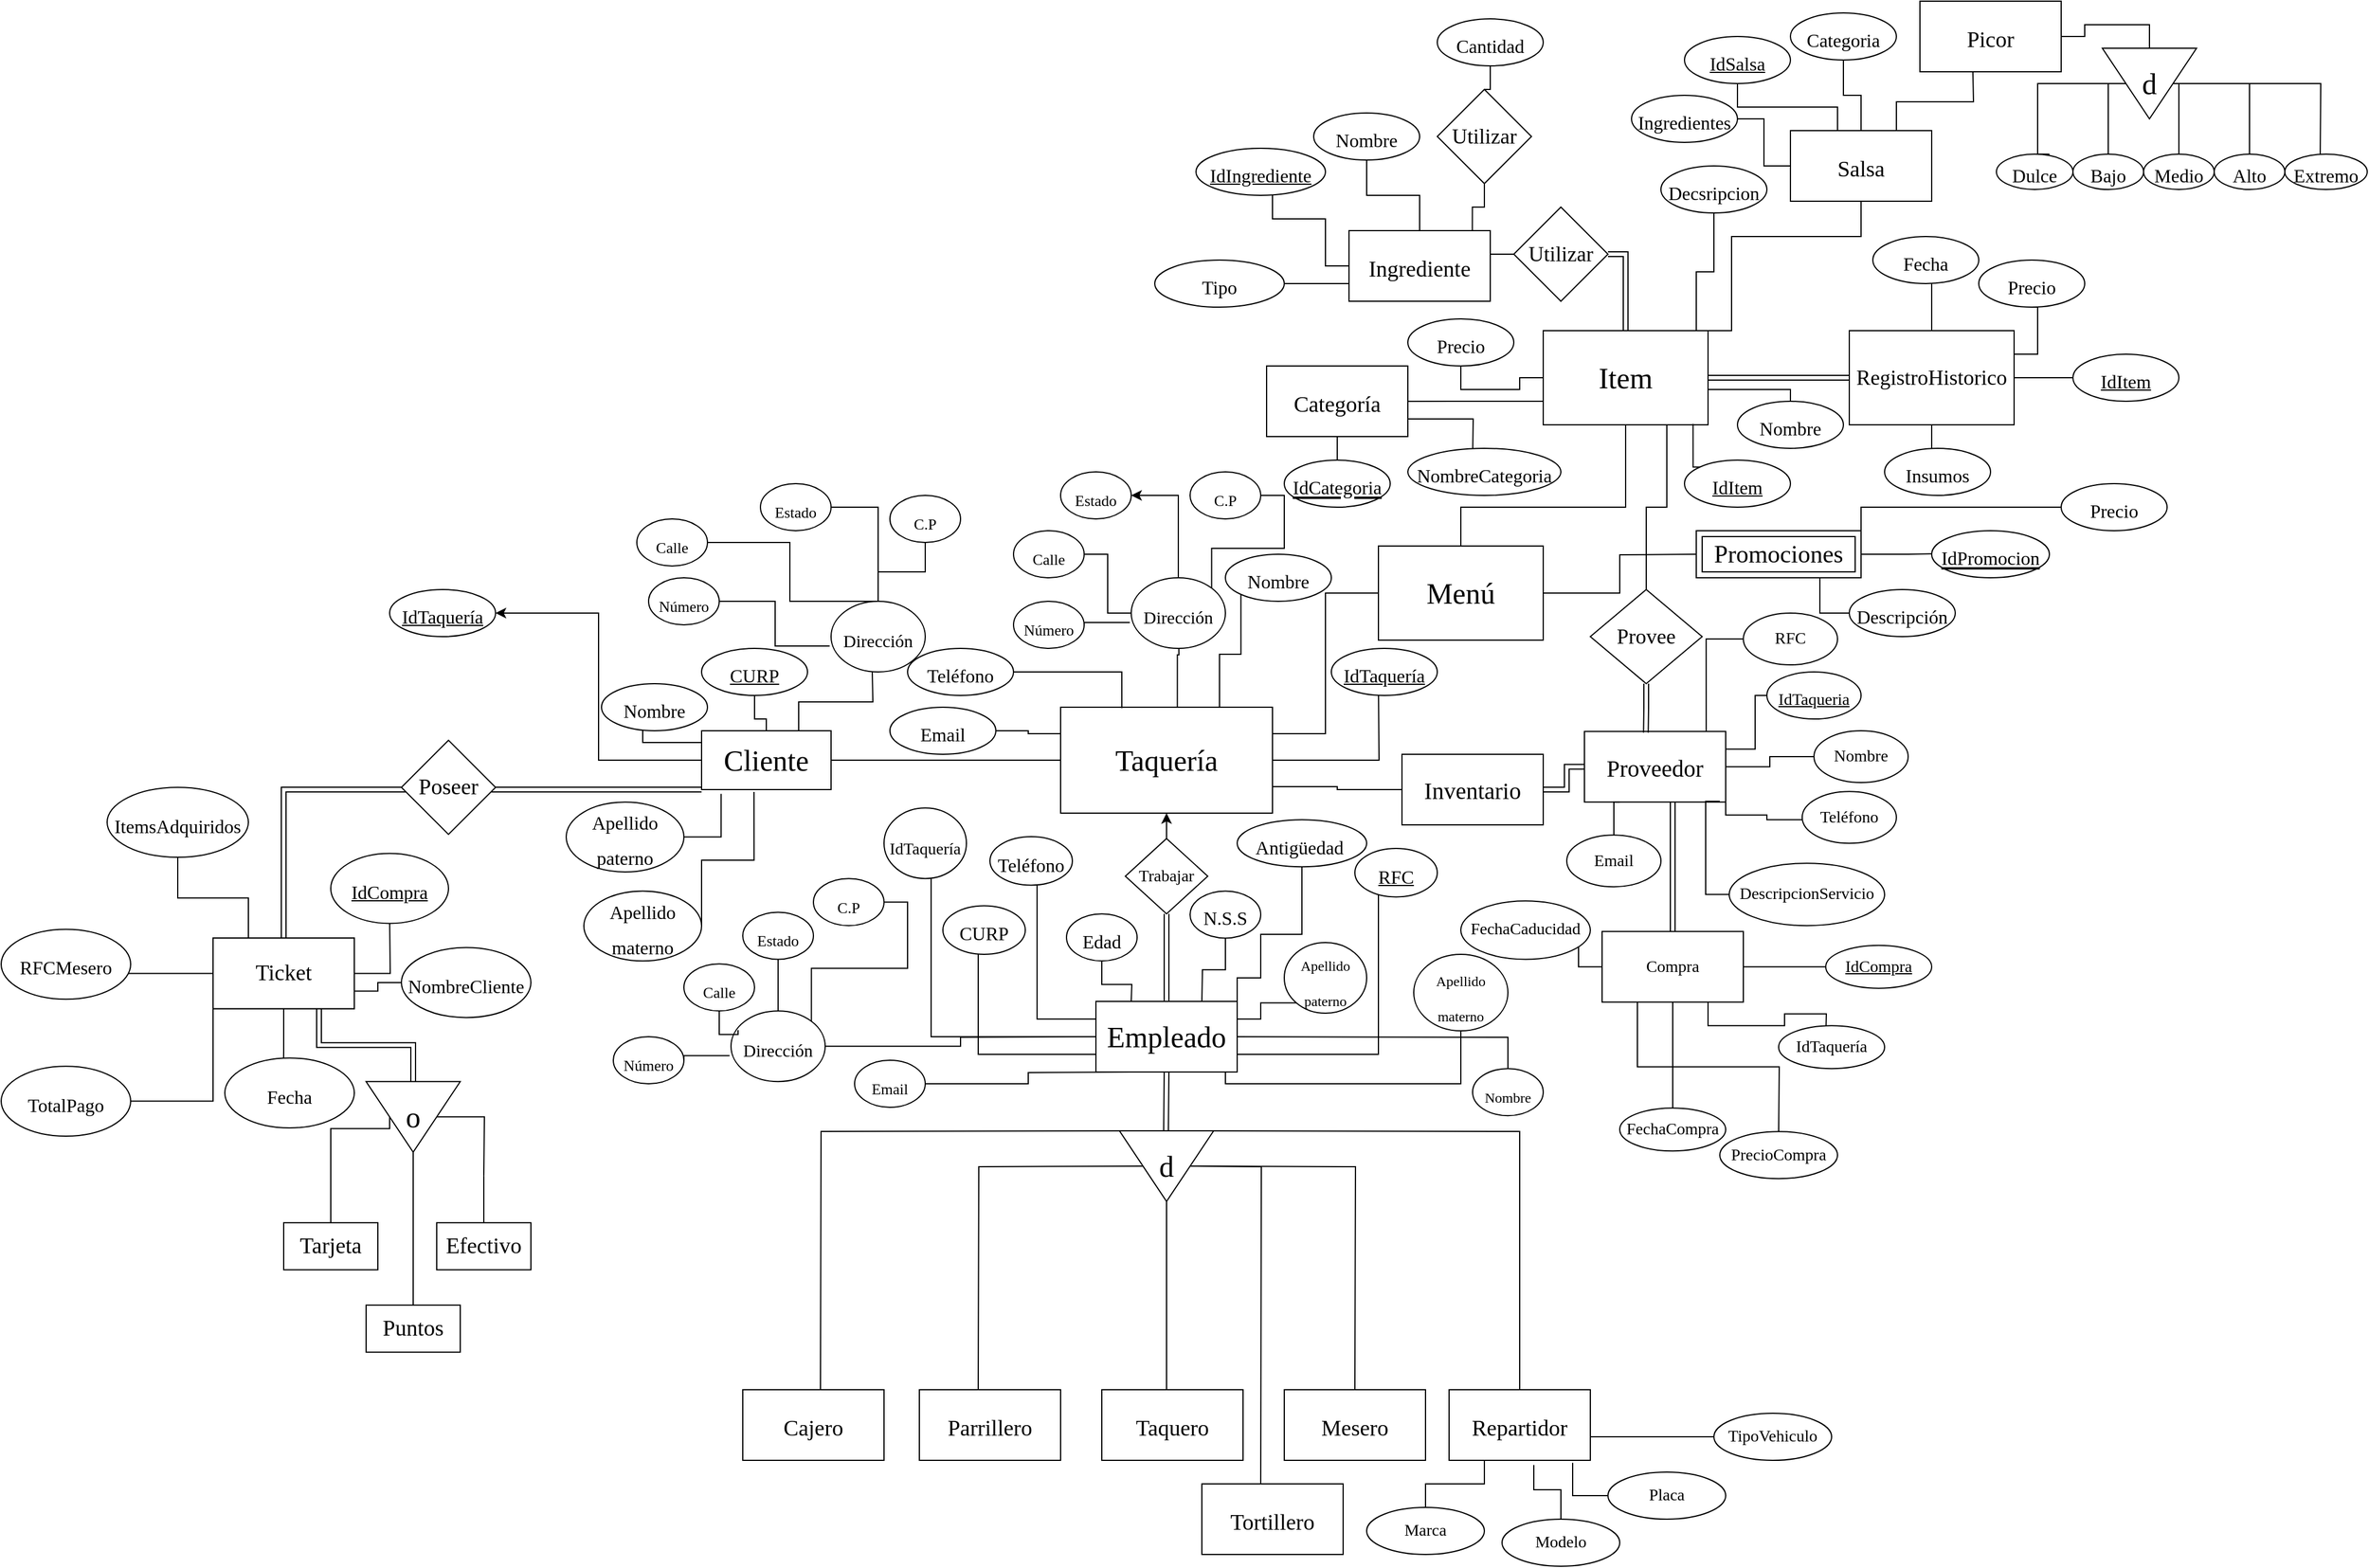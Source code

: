 <mxfile version="19.0.3" type="device"><diagram id="R2lEEEUBdFMjLlhIrx00" name="Page-1"><mxGraphModel dx="1888" dy="1749" grid="1" gridSize="10" guides="1" tooltips="1" connect="1" arrows="1" fold="1" page="1" pageScale="1" pageWidth="850" pageHeight="1100" math="0" shadow="0" extFonts="Permanent Marker^https://fonts.googleapis.com/css?family=Permanent+Marker"><root><mxCell id="0"/><mxCell id="1" parent="0"/><mxCell id="3yjpr9W9l0Gtm6v-xwv0-8" style="edgeStyle=orthogonalEdgeStyle;rounded=0;orthogonalLoop=1;jettySize=auto;html=1;fontFamily=Times New Roman;fontSize=25;startArrow=none;shape=link;" parent="1" source="3yjpr9W9l0Gtm6v-xwv0-138" edge="1"><mxGeometry relative="1" as="geometry"><mxPoint x="480" y="480" as="targetPoint"/></mxGeometry></mxCell><mxCell id="3yjpr9W9l0Gtm6v-xwv0-71" style="edgeStyle=orthogonalEdgeStyle;rounded=0;orthogonalLoop=1;jettySize=auto;html=1;fontFamily=Times New Roman;fontSize=16;" parent="1" source="3yjpr9W9l0Gtm6v-xwv0-1" edge="1"><mxGeometry relative="1" as="geometry"><mxPoint x="660" y="180" as="targetPoint"/></mxGeometry></mxCell><mxCell id="3yjpr9W9l0Gtm6v-xwv0-126" style="edgeStyle=orthogonalEdgeStyle;rounded=0;orthogonalLoop=1;jettySize=auto;html=1;exitX=0;exitY=0.25;exitDx=0;exitDy=0;fontFamily=Times New Roman;fontSize=14;endArrow=none;endFill=0;" parent="1" source="3yjpr9W9l0Gtm6v-xwv0-1" target="3yjpr9W9l0Gtm6v-xwv0-95" edge="1"><mxGeometry relative="1" as="geometry"/></mxCell><mxCell id="3yjpr9W9l0Gtm6v-xwv0-174" style="edgeStyle=orthogonalEdgeStyle;rounded=0;orthogonalLoop=1;jettySize=auto;html=1;exitX=0.75;exitY=0;exitDx=0;exitDy=0;entryX=0;entryY=1;entryDx=0;entryDy=0;fontFamily=Times New Roman;fontSize=14;endArrow=none;endFill=0;" parent="1" source="3yjpr9W9l0Gtm6v-xwv0-1" target="3yjpr9W9l0Gtm6v-xwv0-74" edge="1"><mxGeometry relative="1" as="geometry"/></mxCell><mxCell id="3yjpr9W9l0Gtm6v-xwv0-270" style="edgeStyle=orthogonalEdgeStyle;rounded=0;orthogonalLoop=1;jettySize=auto;html=1;exitX=1;exitY=0.25;exitDx=0;exitDy=0;entryX=0;entryY=0.5;entryDx=0;entryDy=0;fontFamily=Times New Roman;fontSize=18;endArrow=none;endFill=0;" parent="1" source="3yjpr9W9l0Gtm6v-xwv0-1" target="3yjpr9W9l0Gtm6v-xwv0-176" edge="1"><mxGeometry relative="1" as="geometry"/></mxCell><mxCell id="3yjpr9W9l0Gtm6v-xwv0-1" value="&lt;font face=&quot;Times New Roman&quot; style=&quot;font-size: 25px;&quot;&gt;Taquería&lt;/font&gt;" style="rounded=0;whiteSpace=wrap;html=1;" parent="1" vertex="1"><mxGeometry x="390" y="200" width="180" height="90" as="geometry"/></mxCell><mxCell id="3yjpr9W9l0Gtm6v-xwv0-5" style="edgeStyle=orthogonalEdgeStyle;rounded=0;orthogonalLoop=1;jettySize=auto;html=1;fontFamily=Times New Roman;fontSize=25;endArrow=none;endFill=0;" parent="1" edge="1"><mxGeometry relative="1" as="geometry"><mxPoint x="320" y="780" as="targetPoint"/><mxPoint x="460" y="590.0" as="sourcePoint"/></mxGeometry></mxCell><mxCell id="3yjpr9W9l0Gtm6v-xwv0-6" style="edgeStyle=orthogonalEdgeStyle;rounded=0;orthogonalLoop=1;jettySize=auto;html=1;exitX=1;exitY=0.5;exitDx=0;exitDy=0;fontFamily=Times New Roman;fontSize=25;endArrow=none;endFill=0;" parent="1" edge="1"><mxGeometry relative="1" as="geometry"><mxPoint x="480" y="781.6" as="targetPoint"/><mxPoint x="480" y="620.0" as="sourcePoint"/></mxGeometry></mxCell><mxCell id="3yjpr9W9l0Gtm6v-xwv0-7" style="edgeStyle=orthogonalEdgeStyle;rounded=0;orthogonalLoop=1;jettySize=auto;html=1;exitX=0.5;exitY=0;exitDx=0;exitDy=0;fontFamily=Times New Roman;fontSize=25;endArrow=none;endFill=0;" parent="1" edge="1"><mxGeometry relative="1" as="geometry"><mxPoint x="640" y="780" as="targetPoint"/><mxPoint x="500" y="590.0" as="sourcePoint"/></mxGeometry></mxCell><mxCell id="3yjpr9W9l0Gtm6v-xwv0-17" style="edgeStyle=orthogonalEdgeStyle;rounded=0;orthogonalLoop=1;jettySize=auto;html=1;exitX=0;exitY=0.75;exitDx=0;exitDy=0;fontFamily=Times New Roman;fontSize=19;endArrow=none;endFill=0;" parent="1" edge="1"><mxGeometry relative="1" as="geometry"><mxPoint x="186" y="780" as="targetPoint"/><mxPoint x="460" y="560.0" as="sourcePoint"/></mxGeometry></mxCell><mxCell id="3yjpr9W9l0Gtm6v-xwv0-19" style="edgeStyle=orthogonalEdgeStyle;rounded=0;orthogonalLoop=1;jettySize=auto;html=1;exitX=0;exitY=0.25;exitDx=0;exitDy=0;fontFamily=Times New Roman;fontSize=19;entryX=0.5;entryY=0;entryDx=0;entryDy=0;endArrow=none;endFill=0;" parent="1" target="3yjpr9W9l0Gtm6v-xwv0-20" edge="1"><mxGeometry relative="1" as="geometry"><mxPoint x="770" y="770" as="targetPoint"/><mxPoint x="500" y="560.0" as="sourcePoint"/></mxGeometry></mxCell><mxCell id="3yjpr9W9l0Gtm6v-xwv0-21" style="edgeStyle=orthogonalEdgeStyle;rounded=0;orthogonalLoop=1;jettySize=auto;html=1;exitX=0.5;exitY=0;exitDx=0;exitDy=0;fontFamily=Times New Roman;fontSize=19;endArrow=none;endFill=0;" parent="1" edge="1"><mxGeometry relative="1" as="geometry"><mxPoint x="560" y="860" as="targetPoint"/><mxPoint x="500" y="590.0" as="sourcePoint"/></mxGeometry></mxCell><mxCell id="3yjpr9W9l0Gtm6v-xwv0-25" value="" style="edgeStyle=orthogonalEdgeStyle;rounded=0;orthogonalLoop=1;jettySize=auto;html=1;fontFamily=Times New Roman;fontSize=19;endArrow=none;endFill=0;" parent="1" target="3yjpr9W9l0Gtm6v-xwv0-24" edge="1"><mxGeometry relative="1" as="geometry"><mxPoint x="540" y="480.0" as="sourcePoint"/></mxGeometry></mxCell><mxCell id="3yjpr9W9l0Gtm6v-xwv0-34" value="" style="edgeStyle=orthogonalEdgeStyle;rounded=0;orthogonalLoop=1;jettySize=auto;html=1;fontFamily=Times New Roman;fontSize=12;exitX=0;exitY=0.5;exitDx=0;exitDy=0;endArrow=none;endFill=0;" parent="1" target="3yjpr9W9l0Gtm6v-xwv0-33" edge="1"><mxGeometry relative="1" as="geometry"><mxPoint x="420" y="480.0" as="sourcePoint"/></mxGeometry></mxCell><mxCell id="3yjpr9W9l0Gtm6v-xwv0-69" style="edgeStyle=orthogonalEdgeStyle;rounded=0;orthogonalLoop=1;jettySize=auto;html=1;exitX=0.25;exitY=1;exitDx=0;exitDy=0;fontFamily=Times New Roman;fontSize=16;entryX=1;entryY=0.5;entryDx=0;entryDy=0;endArrow=none;endFill=0;" parent="1" target="3yjpr9W9l0Gtm6v-xwv0-70" edge="1"><mxGeometry relative="1" as="geometry"><mxPoint x="290" y="500" as="targetPoint"/><mxPoint x="450" y="510.0" as="sourcePoint"/></mxGeometry></mxCell><mxCell id="3yjpr9W9l0Gtm6v-xwv0-12" value="&lt;font style=&quot;font-size: 19px;&quot;&gt;Parrillero&lt;/font&gt;" style="rounded=0;whiteSpace=wrap;html=1;fontFamily=Times New Roman;fontSize=25;" parent="1" vertex="1"><mxGeometry x="270" y="780" width="120" height="60" as="geometry"/></mxCell><mxCell id="3yjpr9W9l0Gtm6v-xwv0-14" value="&lt;font style=&quot;font-size: 19px;&quot;&gt;Taquero&lt;/font&gt;" style="rounded=0;whiteSpace=wrap;html=1;fontFamily=Times New Roman;fontSize=25;" parent="1" vertex="1"><mxGeometry x="425" y="780" width="120" height="60" as="geometry"/></mxCell><mxCell id="3yjpr9W9l0Gtm6v-xwv0-15" value="&lt;font style=&quot;font-size: 19px;&quot;&gt;Mesero&lt;/font&gt;" style="rounded=0;whiteSpace=wrap;html=1;fontFamily=Times New Roman;fontSize=25;" parent="1" vertex="1"><mxGeometry x="580" y="780" width="120" height="60" as="geometry"/></mxCell><mxCell id="3yjpr9W9l0Gtm6v-xwv0-18" value="&lt;font style=&quot;font-size: 19px;&quot;&gt;Cajero&lt;/font&gt;" style="rounded=0;whiteSpace=wrap;html=1;fontFamily=Times New Roman;fontSize=25;" parent="1" vertex="1"><mxGeometry x="120" y="780" width="120" height="60" as="geometry"/></mxCell><mxCell id="3yjpr9W9l0Gtm6v-xwv0-20" value="&lt;font style=&quot;font-size: 19px;&quot;&gt;Repartidor&lt;/font&gt;" style="rounded=0;whiteSpace=wrap;html=1;fontFamily=Times New Roman;fontSize=25;" parent="1" vertex="1"><mxGeometry x="720" y="780" width="120" height="60" as="geometry"/></mxCell><mxCell id="3yjpr9W9l0Gtm6v-xwv0-22" value="&lt;span style=&quot;font-size: 19px;&quot;&gt;Tortillero&lt;/span&gt;" style="rounded=0;whiteSpace=wrap;html=1;fontFamily=Times New Roman;fontSize=25;" parent="1" vertex="1"><mxGeometry x="510" y="860" width="120" height="60" as="geometry"/></mxCell><mxCell id="3yjpr9W9l0Gtm6v-xwv0-24" value="&lt;font style=&quot;font-size: 12px;&quot;&gt;Nombre&lt;/font&gt;" style="ellipse;whiteSpace=wrap;html=1;fontSize=25;fontFamily=Times New Roman;rounded=0;" parent="1" vertex="1"><mxGeometry x="740" y="507.1" width="60" height="40" as="geometry"/></mxCell><mxCell id="W18B8oBhGOacmLNKEzYt-8" style="edgeStyle=orthogonalEdgeStyle;rounded=0;orthogonalLoop=1;jettySize=auto;html=1;exitX=0;exitY=1;exitDx=0;exitDy=0;entryX=1;entryY=0.25;entryDx=0;entryDy=0;endArrow=none;endFill=0;" edge="1" parent="1" source="3yjpr9W9l0Gtm6v-xwv0-29" target="3yjpr9W9l0Gtm6v-xwv0-135"><mxGeometry relative="1" as="geometry"/></mxCell><mxCell id="3yjpr9W9l0Gtm6v-xwv0-29" value="&lt;font style=&quot;font-size: 12px;&quot;&gt;Apellido paterno&lt;br&gt;&lt;/font&gt;" style="ellipse;whiteSpace=wrap;html=1;fontSize=25;fontFamily=Times New Roman;rounded=0;" parent="1" vertex="1"><mxGeometry x="580" y="400" width="70" height="60" as="geometry"/></mxCell><mxCell id="3yjpr9W9l0Gtm6v-xwv0-30" value="" style="edgeStyle=orthogonalEdgeStyle;rounded=0;orthogonalLoop=1;jettySize=auto;html=1;fontFamily=Times New Roman;fontSize=19;exitX=1;exitY=0.75;exitDx=0;exitDy=0;endArrow=none;endFill=0;" parent="1" target="3yjpr9W9l0Gtm6v-xwv0-31" edge="1" source="3yjpr9W9l0Gtm6v-xwv0-135"><mxGeometry relative="1" as="geometry"><mxPoint x="543.6" y="503.22" as="sourcePoint"/><Array as="points"><mxPoint x="530" y="495"/><mxPoint x="530" y="520"/><mxPoint x="730" y="520"/></Array></mxGeometry></mxCell><mxCell id="3yjpr9W9l0Gtm6v-xwv0-31" value="&lt;font style=&quot;font-size: 12px;&quot;&gt;Apellido materno&lt;br&gt;&lt;/font&gt;" style="ellipse;whiteSpace=wrap;html=1;fontSize=25;fontFamily=Times New Roman;rounded=0;" parent="1" vertex="1"><mxGeometry x="690" y="410" width="80" height="65" as="geometry"/></mxCell><mxCell id="3yjpr9W9l0Gtm6v-xwv0-33" value="&lt;font style=&quot;font-size: 15px;&quot;&gt;Dirección&lt;/font&gt;" style="ellipse;whiteSpace=wrap;html=1;fontSize=25;fontFamily=Times New Roman;rounded=0;" parent="1" vertex="1"><mxGeometry x="110" y="458.1" width="80" height="60" as="geometry"/></mxCell><mxCell id="W18B8oBhGOacmLNKEzYt-11" style="edgeStyle=orthogonalEdgeStyle;rounded=0;orthogonalLoop=1;jettySize=auto;html=1;entryX=0.075;entryY=0.272;entryDx=0;entryDy=0;entryPerimeter=0;endArrow=none;endFill=0;" edge="1" parent="1" source="3yjpr9W9l0Gtm6v-xwv0-37" target="3yjpr9W9l0Gtm6v-xwv0-33"><mxGeometry relative="1" as="geometry"/></mxCell><mxCell id="3yjpr9W9l0Gtm6v-xwv0-37" value="&lt;font style=&quot;font-size: 13px;&quot;&gt;Calle&lt;/font&gt;" style="ellipse;whiteSpace=wrap;html=1;fontSize=25;fontFamily=Times New Roman;rounded=0;" parent="1" vertex="1"><mxGeometry x="70" y="418.1" width="60" height="40" as="geometry"/></mxCell><mxCell id="3yjpr9W9l0Gtm6v-xwv0-39" style="edgeStyle=orthogonalEdgeStyle;rounded=0;orthogonalLoop=1;jettySize=auto;html=1;entryX=1;entryY=0.5;entryDx=0;entryDy=0;fontFamily=Times New Roman;fontSize=13;exitX=-0.015;exitY=0.633;exitDx=0;exitDy=0;exitPerimeter=0;endArrow=none;endFill=0;" parent="1" source="3yjpr9W9l0Gtm6v-xwv0-33" target="3yjpr9W9l0Gtm6v-xwv0-40" edge="1"><mxGeometry relative="1" as="geometry"><mxPoint x="125" y="523.1" as="sourcePoint"/></mxGeometry></mxCell><mxCell id="3yjpr9W9l0Gtm6v-xwv0-40" value="&lt;font style=&quot;font-size: 13px;&quot;&gt;Número&lt;/font&gt;" style="ellipse;whiteSpace=wrap;html=1;fontSize=25;fontFamily=Times New Roman;rounded=0;" parent="1" vertex="1"><mxGeometry x="10" y="480" width="60" height="40" as="geometry"/></mxCell><mxCell id="W18B8oBhGOacmLNKEzYt-13" style="edgeStyle=orthogonalEdgeStyle;rounded=0;orthogonalLoop=1;jettySize=auto;html=1;entryX=0.5;entryY=0;entryDx=0;entryDy=0;endArrow=none;endFill=0;" edge="1" parent="1" source="3yjpr9W9l0Gtm6v-xwv0-42" target="3yjpr9W9l0Gtm6v-xwv0-33"><mxGeometry relative="1" as="geometry"/></mxCell><mxCell id="3yjpr9W9l0Gtm6v-xwv0-42" value="&lt;font style=&quot;font-size: 13px;&quot;&gt;Estado&lt;/font&gt;" style="ellipse;whiteSpace=wrap;html=1;fontSize=25;fontFamily=Times New Roman;rounded=0;" parent="1" vertex="1"><mxGeometry x="120" y="374.2" width="60" height="40" as="geometry"/></mxCell><mxCell id="3yjpr9W9l0Gtm6v-xwv0-43" style="edgeStyle=orthogonalEdgeStyle;rounded=0;orthogonalLoop=1;jettySize=auto;html=1;entryX=1;entryY=0.5;entryDx=0;entryDy=0;fontFamily=Times New Roman;fontSize=13;exitX=1;exitY=0;exitDx=0;exitDy=0;endArrow=none;endFill=0;" parent="1" source="3yjpr9W9l0Gtm6v-xwv0-33" target="3yjpr9W9l0Gtm6v-xwv0-44" edge="1"><mxGeometry relative="1" as="geometry"><mxPoint x="260" y="393.1" as="sourcePoint"/></mxGeometry></mxCell><mxCell id="3yjpr9W9l0Gtm6v-xwv0-44" value="&lt;font style=&quot;font-size: 13px;&quot;&gt;C.P&lt;/font&gt;" style="ellipse;whiteSpace=wrap;html=1;fontSize=25;fontFamily=Times New Roman;rounded=0;" parent="1" vertex="1"><mxGeometry x="180" y="345.6" width="60" height="40" as="geometry"/></mxCell><mxCell id="3yjpr9W9l0Gtm6v-xwv0-63" style="edgeStyle=orthogonalEdgeStyle;rounded=0;orthogonalLoop=1;jettySize=auto;html=1;entryX=0.25;entryY=0;entryDx=0;entryDy=0;fontFamily=Times New Roman;fontSize=16;endArrow=none;endFill=0;" parent="1" source="3yjpr9W9l0Gtm6v-xwv0-46" edge="1"><mxGeometry relative="1" as="geometry"><mxPoint x="450" y="450.0" as="targetPoint"/></mxGeometry></mxCell><mxCell id="3yjpr9W9l0Gtm6v-xwv0-46" value="&lt;font style=&quot;font-size: 16px;&quot;&gt;Edad&lt;/font&gt;" style="ellipse;whiteSpace=wrap;html=1;fontSize=25;fontFamily=Times New Roman;rounded=0;" parent="1" vertex="1"><mxGeometry x="395" y="375.6" width="60" height="40" as="geometry"/></mxCell><mxCell id="3yjpr9W9l0Gtm6v-xwv0-51" style="edgeStyle=orthogonalEdgeStyle;rounded=0;orthogonalLoop=1;jettySize=auto;html=1;entryX=0.75;entryY=0;entryDx=0;entryDy=0;fontFamily=Times New Roman;fontSize=16;endArrow=none;endFill=0;" parent="1" source="3yjpr9W9l0Gtm6v-xwv0-50" edge="1"><mxGeometry relative="1" as="geometry"><mxPoint x="510" y="450.0" as="targetPoint"/></mxGeometry></mxCell><mxCell id="3yjpr9W9l0Gtm6v-xwv0-50" value="&lt;font style=&quot;font-size: 16px;&quot;&gt;N.S.S&lt;/font&gt;" style="ellipse;whiteSpace=wrap;html=1;fontSize=25;fontFamily=Times New Roman;rounded=0;" parent="1" vertex="1"><mxGeometry x="500" y="356.2" width="60" height="40" as="geometry"/></mxCell><mxCell id="3yjpr9W9l0Gtm6v-xwv0-56" style="edgeStyle=orthogonalEdgeStyle;rounded=0;orthogonalLoop=1;jettySize=auto;html=1;exitX=0.5;exitY=1;exitDx=0;exitDy=0;entryX=1;entryY=0;entryDx=0;entryDy=0;fontFamily=Times New Roman;fontSize=16;endArrow=none;endFill=0;" parent="1" source="3yjpr9W9l0Gtm6v-xwv0-55" edge="1"><mxGeometry relative="1" as="geometry"><mxPoint x="540" y="450.0" as="targetPoint"/><Array as="points"><mxPoint x="595" y="393"/><mxPoint x="560" y="393"/><mxPoint x="560" y="430"/><mxPoint x="540" y="430"/></Array></mxGeometry></mxCell><mxCell id="3yjpr9W9l0Gtm6v-xwv0-55" value="&lt;font style=&quot;font-size: 16px;&quot;&gt;Antigüedad&amp;nbsp;&lt;/font&gt;" style="ellipse;whiteSpace=wrap;html=1;fontSize=25;fontFamily=Times New Roman;rounded=0;" parent="1" vertex="1"><mxGeometry x="540" y="295.6" width="110" height="40" as="geometry"/></mxCell><mxCell id="3yjpr9W9l0Gtm6v-xwv0-64" style="edgeStyle=orthogonalEdgeStyle;rounded=0;orthogonalLoop=1;jettySize=auto;html=1;entryX=0;entryY=0.25;entryDx=0;entryDy=0;fontFamily=Times New Roman;fontSize=16;endArrow=none;endFill=0;" parent="1" source="3yjpr9W9l0Gtm6v-xwv0-60" edge="1"><mxGeometry relative="1" as="geometry"><mxPoint x="420" y="465.0" as="targetPoint"/><Array as="points"><mxPoint x="370" y="465"/></Array></mxGeometry></mxCell><mxCell id="3yjpr9W9l0Gtm6v-xwv0-60" value="&lt;font style=&quot;font-size: 16px;&quot;&gt;Teléfono&lt;/font&gt;" style="ellipse;whiteSpace=wrap;html=1;fontSize=25;fontFamily=Times New Roman;rounded=0;" parent="1" vertex="1"><mxGeometry x="330" y="310.0" width="70" height="41.2" as="geometry"/></mxCell><mxCell id="3yjpr9W9l0Gtm6v-xwv0-66" style="edgeStyle=orthogonalEdgeStyle;rounded=0;orthogonalLoop=1;jettySize=auto;html=1;fontFamily=Times New Roman;fontSize=16;entryX=0;entryY=0.75;entryDx=0;entryDy=0;endArrow=none;endFill=0;" parent="1" source="3yjpr9W9l0Gtm6v-xwv0-65" edge="1"><mxGeometry relative="1" as="geometry"><mxPoint x="420" y="495.0" as="targetPoint"/><Array as="points"><mxPoint x="320" y="495"/></Array></mxGeometry></mxCell><mxCell id="3yjpr9W9l0Gtm6v-xwv0-65" value="&lt;font style=&quot;font-size: 16px;&quot;&gt;CURP&lt;/font&gt;" style="ellipse;whiteSpace=wrap;html=1;fontSize=25;fontFamily=Times New Roman;rounded=0;" parent="1" vertex="1"><mxGeometry x="290" y="368.8" width="70" height="41.2" as="geometry"/></mxCell><mxCell id="3yjpr9W9l0Gtm6v-xwv0-68" style="edgeStyle=orthogonalEdgeStyle;rounded=0;orthogonalLoop=1;jettySize=auto;html=1;entryX=1;entryY=0.75;entryDx=0;entryDy=0;fontFamily=Times New Roman;fontSize=16;endArrow=none;endFill=0;" parent="1" source="3yjpr9W9l0Gtm6v-xwv0-67" edge="1"><mxGeometry relative="1" as="geometry"><mxPoint x="540" y="495.0" as="targetPoint"/><Array as="points"><mxPoint x="660" y="495"/></Array></mxGeometry></mxCell><mxCell id="3yjpr9W9l0Gtm6v-xwv0-67" value="&lt;font style=&quot;font-size: 16px;&quot;&gt;&lt;u&gt;RFC&lt;/u&gt;&lt;/font&gt;" style="ellipse;whiteSpace=wrap;html=1;fontSize=25;fontFamily=Times New Roman;rounded=0;" parent="1" vertex="1"><mxGeometry x="640" y="320.0" width="70" height="41.2" as="geometry"/></mxCell><mxCell id="3yjpr9W9l0Gtm6v-xwv0-70" value="&lt;font style=&quot;font-size: 13px;&quot;&gt;Email&lt;/font&gt;" style="ellipse;whiteSpace=wrap;html=1;fontSize=25;fontFamily=Times New Roman;rounded=0;" parent="1" vertex="1"><mxGeometry x="215" y="500" width="60" height="40" as="geometry"/></mxCell><mxCell id="3yjpr9W9l0Gtm6v-xwv0-72" value="&lt;font style=&quot;font-size: 16px;&quot;&gt;&lt;u&gt;IdTaquería&lt;/u&gt;&lt;/font&gt;" style="ellipse;whiteSpace=wrap;html=1;fontSize=25;fontFamily=Times New Roman;rounded=0;" parent="1" vertex="1"><mxGeometry x="620" y="150" width="90" height="40" as="geometry"/></mxCell><mxCell id="3yjpr9W9l0Gtm6v-xwv0-74" value="&lt;font style=&quot;font-size: 16px;&quot;&gt;Nombre&lt;/font&gt;" style="ellipse;whiteSpace=wrap;html=1;fontSize=25;fontFamily=Times New Roman;rounded=0;" parent="1" vertex="1"><mxGeometry x="530" y="70" width="90" height="40" as="geometry"/></mxCell><mxCell id="3yjpr9W9l0Gtm6v-xwv0-75" style="edgeStyle=orthogonalEdgeStyle;rounded=0;orthogonalLoop=1;jettySize=auto;html=1;fontFamily=Times New Roman;fontSize=16;exitX=0.551;exitY=0;exitDx=0;exitDy=0;exitPerimeter=0;" parent="1" source="3yjpr9W9l0Gtm6v-xwv0-1" edge="1"><mxGeometry relative="1" as="geometry"><mxPoint x="490" y="110" as="targetPoint"/><mxPoint x="480" y="190" as="sourcePoint"/></mxGeometry></mxCell><mxCell id="3yjpr9W9l0Gtm6v-xwv0-86" style="edgeStyle=orthogonalEdgeStyle;rounded=0;orthogonalLoop=1;jettySize=auto;html=1;entryX=1;entryY=0.5;entryDx=0;entryDy=0;fontFamily=Times New Roman;fontSize=13;endArrow=none;endFill=0;" parent="1" source="3yjpr9W9l0Gtm6v-xwv0-87" target="3yjpr9W9l0Gtm6v-xwv0-88" edge="1"><mxGeometry relative="1" as="geometry"/></mxCell><mxCell id="3yjpr9W9l0Gtm6v-xwv0-87" value="&lt;font style=&quot;font-size: 15px;&quot;&gt;Dirección&lt;/font&gt;" style="ellipse;whiteSpace=wrap;html=1;fontSize=25;fontFamily=Times New Roman;rounded=0;" parent="1" vertex="1"><mxGeometry x="450" y="90" width="80" height="60" as="geometry"/></mxCell><mxCell id="3yjpr9W9l0Gtm6v-xwv0-88" value="&lt;font style=&quot;font-size: 13px;&quot;&gt;Calle&lt;/font&gt;" style="ellipse;whiteSpace=wrap;html=1;fontSize=25;fontFamily=Times New Roman;rounded=0;" parent="1" vertex="1"><mxGeometry x="350" y="50.0" width="60" height="40" as="geometry"/></mxCell><mxCell id="3yjpr9W9l0Gtm6v-xwv0-89" style="edgeStyle=orthogonalEdgeStyle;rounded=0;orthogonalLoop=1;jettySize=auto;html=1;entryX=1;entryY=0.5;entryDx=0;entryDy=0;fontFamily=Times New Roman;fontSize=13;exitX=-0.015;exitY=0.633;exitDx=0;exitDy=0;exitPerimeter=0;endArrow=none;endFill=0;" parent="1" source="3yjpr9W9l0Gtm6v-xwv0-87" target="3yjpr9W9l0Gtm6v-xwv0-90" edge="1"><mxGeometry relative="1" as="geometry"><mxPoint x="415" y="123.1" as="sourcePoint"/></mxGeometry></mxCell><mxCell id="3yjpr9W9l0Gtm6v-xwv0-90" value="&lt;font style=&quot;font-size: 13px;&quot;&gt;Número&lt;/font&gt;" style="ellipse;whiteSpace=wrap;html=1;fontSize=25;fontFamily=Times New Roman;rounded=0;" parent="1" vertex="1"><mxGeometry x="350" y="110.0" width="60" height="40" as="geometry"/></mxCell><mxCell id="3yjpr9W9l0Gtm6v-xwv0-91" style="edgeStyle=orthogonalEdgeStyle;rounded=0;orthogonalLoop=1;jettySize=auto;html=1;entryX=1;entryY=0.5;entryDx=0;entryDy=0;fontFamily=Times New Roman;fontSize=13;endArrow=classic;endFill=1;" parent="1" source="3yjpr9W9l0Gtm6v-xwv0-87" target="3yjpr9W9l0Gtm6v-xwv0-92" edge="1"><mxGeometry relative="1" as="geometry"><mxPoint x="490" y="33.1" as="sourcePoint"/></mxGeometry></mxCell><mxCell id="3yjpr9W9l0Gtm6v-xwv0-92" value="&lt;font style=&quot;font-size: 13px;&quot;&gt;Estado&lt;/font&gt;" style="ellipse;whiteSpace=wrap;html=1;fontSize=25;fontFamily=Times New Roman;rounded=0;" parent="1" vertex="1"><mxGeometry x="390" y="2.132e-14" width="60" height="40" as="geometry"/></mxCell><mxCell id="3yjpr9W9l0Gtm6v-xwv0-93" style="edgeStyle=orthogonalEdgeStyle;rounded=0;orthogonalLoop=1;jettySize=auto;html=1;entryX=1;entryY=0.5;entryDx=0;entryDy=0;fontFamily=Times New Roman;fontSize=13;exitX=1;exitY=0;exitDx=0;exitDy=0;endArrow=none;endFill=0;" parent="1" source="3yjpr9W9l0Gtm6v-xwv0-87" target="3yjpr9W9l0Gtm6v-xwv0-94" edge="1"><mxGeometry relative="1" as="geometry"><mxPoint x="550" y="-6.9" as="sourcePoint"/></mxGeometry></mxCell><mxCell id="3yjpr9W9l0Gtm6v-xwv0-94" value="&lt;font style=&quot;font-size: 13px;&quot;&gt;C.P&lt;/font&gt;" style="ellipse;whiteSpace=wrap;html=1;fontSize=25;fontFamily=Times New Roman;rounded=0;" parent="1" vertex="1"><mxGeometry x="500" y="2.132e-14" width="60" height="40" as="geometry"/></mxCell><mxCell id="3yjpr9W9l0Gtm6v-xwv0-95" value="&lt;font style=&quot;font-size: 16px;&quot;&gt;Email&lt;/font&gt;" style="ellipse;whiteSpace=wrap;html=1;fontSize=25;fontFamily=Times New Roman;rounded=0;" parent="1" vertex="1"><mxGeometry x="245" y="200" width="90" height="40" as="geometry"/></mxCell><mxCell id="3yjpr9W9l0Gtm6v-xwv0-98" style="edgeStyle=orthogonalEdgeStyle;rounded=0;orthogonalLoop=1;jettySize=auto;html=1;entryX=0.289;entryY=0.009;entryDx=0;entryDy=0;entryPerimeter=0;fontFamily=Times New Roman;fontSize=16;endArrow=none;endFill=0;" parent="1" source="3yjpr9W9l0Gtm6v-xwv0-97" target="3yjpr9W9l0Gtm6v-xwv0-1" edge="1"><mxGeometry relative="1" as="geometry"/></mxCell><mxCell id="3yjpr9W9l0Gtm6v-xwv0-97" value="&lt;font style=&quot;font-size: 16px;&quot;&gt;Teléfono&lt;/font&gt;" style="ellipse;whiteSpace=wrap;html=1;fontSize=25;fontFamily=Times New Roman;rounded=0;" parent="1" vertex="1"><mxGeometry x="260" y="150" width="90" height="40" as="geometry"/></mxCell><mxCell id="3yjpr9W9l0Gtm6v-xwv0-114" style="edgeStyle=orthogonalEdgeStyle;rounded=0;orthogonalLoop=1;jettySize=auto;html=1;exitX=0.75;exitY=0;exitDx=0;exitDy=0;fontFamily=Times New Roman;fontSize=14;endArrow=none;endFill=0;" parent="1" source="3yjpr9W9l0Gtm6v-xwv0-99" edge="1"><mxGeometry relative="1" as="geometry"><mxPoint x="230" y="170" as="targetPoint"/></mxGeometry></mxCell><mxCell id="3yjpr9W9l0Gtm6v-xwv0-136" style="edgeStyle=orthogonalEdgeStyle;rounded=0;orthogonalLoop=1;jettySize=auto;html=1;entryX=1;entryY=0.5;entryDx=0;entryDy=0;fontFamily=Times New Roman;fontSize=14;endArrow=classic;endFill=1;" parent="1" source="3yjpr9W9l0Gtm6v-xwv0-99" target="3yjpr9W9l0Gtm6v-xwv0-127" edge="1"><mxGeometry relative="1" as="geometry"/></mxCell><mxCell id="3yjpr9W9l0Gtm6v-xwv0-215" style="edgeStyle=orthogonalEdgeStyle;rounded=0;orthogonalLoop=1;jettySize=auto;html=1;fontFamily=Times New Roman;fontSize=19;endArrow=none;endFill=0;shape=link;" parent="1" source="3yjpr9W9l0Gtm6v-xwv0-99" edge="1"><mxGeometry relative="1" as="geometry"><mxPoint x="-230" y="410" as="targetPoint"/><Array as="points"><mxPoint x="-270" y="270"/><mxPoint x="-270" y="410"/></Array></mxGeometry></mxCell><mxCell id="3yjpr9W9l0Gtm6v-xwv0-99" value="&lt;font face=&quot;Times New Roman&quot; style=&quot;font-size: 25px;&quot;&gt;Cliente&lt;/font&gt;" style="rounded=0;whiteSpace=wrap;html=1;" parent="1" vertex="1"><mxGeometry x="85" y="220" width="110" height="50" as="geometry"/></mxCell><mxCell id="3yjpr9W9l0Gtm6v-xwv0-100" value="" style="edgeStyle=orthogonalEdgeStyle;rounded=0;orthogonalLoop=1;jettySize=auto;html=1;fontFamily=Times New Roman;fontSize=25;endArrow=none;" parent="1" source="3yjpr9W9l0Gtm6v-xwv0-1" target="3yjpr9W9l0Gtm6v-xwv0-99" edge="1"><mxGeometry relative="1" as="geometry"><mxPoint x="130" y="245" as="targetPoint"/><mxPoint x="390" y="245" as="sourcePoint"/></mxGeometry></mxCell><mxCell id="3yjpr9W9l0Gtm6v-xwv0-103" value="" style="shape=link;endArrow=classic;startArrow=classic;html=1;rounded=0;fontFamily=Times New Roman;fontSize=16;entryX=0.5;entryY=1;entryDx=0;entryDy=0;" parent="1" edge="1" target="3yjpr9W9l0Gtm6v-xwv0-135"><mxGeometry width="100" height="100" relative="1" as="geometry"><mxPoint x="479.5" y="568.1" as="sourcePoint"/><mxPoint x="479.5" y="518.1" as="targetPoint"/></mxGeometry></mxCell><mxCell id="3yjpr9W9l0Gtm6v-xwv0-105" style="edgeStyle=orthogonalEdgeStyle;rounded=0;orthogonalLoop=1;jettySize=auto;html=1;entryX=0;entryY=0.5;entryDx=0;entryDy=0;fontFamily=Times New Roman;fontSize=16;endArrow=none;endFill=0;" parent="1" source="3yjpr9W9l0Gtm6v-xwv0-104" edge="1"><mxGeometry relative="1" as="geometry"><mxPoint x="420" y="480.0" as="targetPoint"/><Array as="points"><mxPoint x="280" y="480"/></Array></mxGeometry></mxCell><mxCell id="3yjpr9W9l0Gtm6v-xwv0-104" value="&lt;font style=&quot;&quot;&gt;&lt;font style=&quot;font-size: 14px;&quot;&gt;IdTaquería&lt;/font&gt;&lt;br&gt;&lt;/font&gt;" style="ellipse;whiteSpace=wrap;html=1;fontSize=25;fontFamily=Times New Roman;rounded=0;" parent="1" vertex="1"><mxGeometry x="240" y="285.6" width="70" height="60" as="geometry"/></mxCell><mxCell id="3yjpr9W9l0Gtm6v-xwv0-107" style="edgeStyle=orthogonalEdgeStyle;rounded=0;orthogonalLoop=1;jettySize=auto;html=1;entryX=0.5;entryY=0;entryDx=0;entryDy=0;fontFamily=Times New Roman;fontSize=14;endArrow=none;endFill=0;" parent="1" source="3yjpr9W9l0Gtm6v-xwv0-106" target="3yjpr9W9l0Gtm6v-xwv0-99" edge="1"><mxGeometry relative="1" as="geometry"/></mxCell><mxCell id="3yjpr9W9l0Gtm6v-xwv0-106" value="&lt;font style=&quot;font-size: 16px;&quot;&gt;&lt;u&gt;CURP&lt;/u&gt;&lt;/font&gt;" style="ellipse;whiteSpace=wrap;html=1;fontSize=25;fontFamily=Times New Roman;rounded=0;" parent="1" vertex="1"><mxGeometry x="85" y="150" width="90" height="40" as="geometry"/></mxCell><mxCell id="3yjpr9W9l0Gtm6v-xwv0-109" style="edgeStyle=orthogonalEdgeStyle;rounded=0;orthogonalLoop=1;jettySize=auto;html=1;entryX=0;entryY=0.75;entryDx=0;entryDy=0;fontFamily=Times New Roman;fontSize=14;endArrow=none;endFill=0;" parent="1" source="3yjpr9W9l0Gtm6v-xwv0-108" target="3yjpr9W9l0Gtm6v-xwv0-99" edge="1"><mxGeometry relative="1" as="geometry"><Array as="points"><mxPoint x="35" y="230"/><mxPoint x="85" y="230"/></Array></mxGeometry></mxCell><mxCell id="3yjpr9W9l0Gtm6v-xwv0-108" value="&lt;font style=&quot;font-size: 16px;&quot;&gt;Nombre&lt;/font&gt;" style="ellipse;whiteSpace=wrap;html=1;fontSize=25;fontFamily=Times New Roman;rounded=0;" parent="1" vertex="1"><mxGeometry y="180" width="90" height="40" as="geometry"/></mxCell><mxCell id="W18B8oBhGOacmLNKEzYt-9" style="edgeStyle=orthogonalEdgeStyle;rounded=0;orthogonalLoop=1;jettySize=auto;html=1;entryX=0.151;entryY=1.072;entryDx=0;entryDy=0;entryPerimeter=0;endArrow=none;endFill=0;" edge="1" parent="1" source="3yjpr9W9l0Gtm6v-xwv0-110" target="3yjpr9W9l0Gtm6v-xwv0-99"><mxGeometry relative="1" as="geometry"/></mxCell><mxCell id="3yjpr9W9l0Gtm6v-xwv0-110" value="&lt;font style=&quot;font-size: 16px;&quot;&gt;Apellido paterno&lt;/font&gt;" style="ellipse;whiteSpace=wrap;html=1;fontSize=25;fontFamily=Times New Roman;rounded=0;" parent="1" vertex="1"><mxGeometry x="-30" y="280.6" width="100" height="59.4" as="geometry"/></mxCell><mxCell id="W18B8oBhGOacmLNKEzYt-10" style="edgeStyle=orthogonalEdgeStyle;rounded=0;orthogonalLoop=1;jettySize=auto;html=1;exitX=1;exitY=0.5;exitDx=0;exitDy=0;entryX=0.405;entryY=1.04;entryDx=0;entryDy=0;entryPerimeter=0;endArrow=none;endFill=0;" edge="1" parent="1" source="3yjpr9W9l0Gtm6v-xwv0-112" target="3yjpr9W9l0Gtm6v-xwv0-99"><mxGeometry relative="1" as="geometry"><Array as="points"><mxPoint x="85" y="330"/><mxPoint x="130" y="330"/></Array></mxGeometry></mxCell><mxCell id="3yjpr9W9l0Gtm6v-xwv0-112" value="&lt;font style=&quot;font-size: 16px;&quot;&gt;Apellido materno&lt;/font&gt;" style="ellipse;whiteSpace=wrap;html=1;fontSize=25;fontFamily=Times New Roman;rounded=0;" parent="1" vertex="1"><mxGeometry x="-15" y="356.2" width="100" height="59.4" as="geometry"/></mxCell><mxCell id="3yjpr9W9l0Gtm6v-xwv0-115" style="edgeStyle=orthogonalEdgeStyle;rounded=0;orthogonalLoop=1;jettySize=auto;html=1;entryX=1;entryY=0.5;entryDx=0;entryDy=0;fontFamily=Times New Roman;fontSize=13;endArrow=none;endFill=0;" parent="1" source="3yjpr9W9l0Gtm6v-xwv0-116" target="3yjpr9W9l0Gtm6v-xwv0-117" edge="1"><mxGeometry relative="1" as="geometry"><Array as="points"><mxPoint x="160" y="110"/><mxPoint x="160" y="60"/></Array></mxGeometry></mxCell><mxCell id="3yjpr9W9l0Gtm6v-xwv0-125" style="edgeStyle=orthogonalEdgeStyle;rounded=0;orthogonalLoop=1;jettySize=auto;html=1;entryX=0.5;entryY=1;entryDx=0;entryDy=0;fontFamily=Times New Roman;fontSize=14;endArrow=none;endFill=0;" parent="1" source="3yjpr9W9l0Gtm6v-xwv0-116" target="3yjpr9W9l0Gtm6v-xwv0-122" edge="1"><mxGeometry relative="1" as="geometry"/></mxCell><mxCell id="3yjpr9W9l0Gtm6v-xwv0-116" value="&lt;font style=&quot;font-size: 15px;&quot;&gt;Dirección&lt;/font&gt;" style="ellipse;whiteSpace=wrap;html=1;fontSize=25;fontFamily=Times New Roman;rounded=0;" parent="1" vertex="1"><mxGeometry x="195" y="110" width="80" height="60" as="geometry"/></mxCell><mxCell id="3yjpr9W9l0Gtm6v-xwv0-117" value="&lt;font style=&quot;font-size: 13px;&quot;&gt;Calle&lt;/font&gt;" style="ellipse;whiteSpace=wrap;html=1;fontSize=25;fontFamily=Times New Roman;rounded=0;" parent="1" vertex="1"><mxGeometry x="30" y="40.0" width="60" height="40" as="geometry"/></mxCell><mxCell id="3yjpr9W9l0Gtm6v-xwv0-118" style="edgeStyle=orthogonalEdgeStyle;rounded=0;orthogonalLoop=1;jettySize=auto;html=1;entryX=1;entryY=0.5;entryDx=0;entryDy=0;fontFamily=Times New Roman;fontSize=13;exitX=-0.015;exitY=0.633;exitDx=0;exitDy=0;exitPerimeter=0;endArrow=none;endFill=0;" parent="1" source="3yjpr9W9l0Gtm6v-xwv0-116" target="3yjpr9W9l0Gtm6v-xwv0-119" edge="1"><mxGeometry relative="1" as="geometry"><mxPoint x="160" y="143.1" as="sourcePoint"/></mxGeometry></mxCell><mxCell id="3yjpr9W9l0Gtm6v-xwv0-119" value="&lt;font style=&quot;font-size: 13px;&quot;&gt;Número&lt;/font&gt;" style="ellipse;whiteSpace=wrap;html=1;fontSize=25;fontFamily=Times New Roman;rounded=0;" parent="1" vertex="1"><mxGeometry x="40" y="90.0" width="60" height="40" as="geometry"/></mxCell><mxCell id="3yjpr9W9l0Gtm6v-xwv0-120" style="edgeStyle=orthogonalEdgeStyle;rounded=0;orthogonalLoop=1;jettySize=auto;html=1;entryX=1;entryY=0.5;entryDx=0;entryDy=0;fontFamily=Times New Roman;fontSize=13;endArrow=none;endFill=0;" parent="1" source="3yjpr9W9l0Gtm6v-xwv0-116" target="3yjpr9W9l0Gtm6v-xwv0-121" edge="1"><mxGeometry relative="1" as="geometry"><mxPoint x="235" y="53.1" as="sourcePoint"/></mxGeometry></mxCell><mxCell id="3yjpr9W9l0Gtm6v-xwv0-121" value="&lt;font style=&quot;font-size: 13px;&quot;&gt;Estado&lt;/font&gt;" style="ellipse;whiteSpace=wrap;html=1;fontSize=25;fontFamily=Times New Roman;rounded=0;" parent="1" vertex="1"><mxGeometry x="135" y="10.0" width="60" height="40" as="geometry"/></mxCell><mxCell id="3yjpr9W9l0Gtm6v-xwv0-122" value="&lt;font style=&quot;font-size: 13px;&quot;&gt;C.P&lt;/font&gt;" style="ellipse;whiteSpace=wrap;html=1;fontSize=25;fontFamily=Times New Roman;rounded=0;" parent="1" vertex="1"><mxGeometry x="245" y="20.0" width="60" height="40" as="geometry"/></mxCell><mxCell id="3yjpr9W9l0Gtm6v-xwv0-127" value="&lt;font style=&quot;font-size: 16px;&quot;&gt;&lt;u&gt;IdTaquería&lt;/u&gt;&lt;/font&gt;" style="ellipse;whiteSpace=wrap;html=1;fontSize=25;fontFamily=Times New Roman;rounded=0;" parent="1" vertex="1"><mxGeometry x="-180" y="100" width="90" height="40" as="geometry"/></mxCell><mxCell id="3yjpr9W9l0Gtm6v-xwv0-134" value="d" style="triangle;whiteSpace=wrap;html=1;fontFamily=Times New Roman;fontSize=25;direction=south;" parent="1" vertex="1"><mxGeometry x="440" y="560" width="80" height="60" as="geometry"/></mxCell><mxCell id="3yjpr9W9l0Gtm6v-xwv0-135" value="Empleado" style="rounded=0;whiteSpace=wrap;html=1;fontFamily=Times New Roman;fontSize=25;" parent="1" vertex="1"><mxGeometry x="420" y="450" width="120" height="60" as="geometry"/></mxCell><mxCell id="3yjpr9W9l0Gtm6v-xwv0-269" style="edgeStyle=orthogonalEdgeStyle;rounded=0;orthogonalLoop=1;jettySize=auto;html=1;exitX=0.5;exitY=0;exitDx=0;exitDy=0;entryX=0.5;entryY=1;entryDx=0;entryDy=0;fontFamily=Times New Roman;fontSize=18;endArrow=classic;endFill=1;" parent="1" source="3yjpr9W9l0Gtm6v-xwv0-138" target="3yjpr9W9l0Gtm6v-xwv0-1" edge="1"><mxGeometry relative="1" as="geometry"/></mxCell><mxCell id="3yjpr9W9l0Gtm6v-xwv0-138" value="Trabajar" style="rhombus;whiteSpace=wrap;html=1;fontFamily=Times New Roman;fontSize=14;" parent="1" vertex="1"><mxGeometry x="445" y="311.6" width="70" height="64" as="geometry"/></mxCell><mxCell id="3yjpr9W9l0Gtm6v-xwv0-275" style="edgeStyle=orthogonalEdgeStyle;rounded=0;orthogonalLoop=1;jettySize=auto;html=1;entryX=1;entryY=0.75;entryDx=0;entryDy=0;fontFamily=Times New Roman;fontSize=18;endArrow=none;endFill=0;" parent="1" source="3yjpr9W9l0Gtm6v-xwv0-141" target="3yjpr9W9l0Gtm6v-xwv0-1" edge="1"><mxGeometry relative="1" as="geometry"/></mxCell><mxCell id="3yjpr9W9l0Gtm6v-xwv0-276" style="edgeStyle=orthogonalEdgeStyle;rounded=0;orthogonalLoop=1;jettySize=auto;html=1;entryX=0;entryY=0.5;entryDx=0;entryDy=0;fontFamily=Times New Roman;fontSize=18;endArrow=none;endFill=0;shape=link;" parent="1" source="3yjpr9W9l0Gtm6v-xwv0-141" target="3yjpr9W9l0Gtm6v-xwv0-145" edge="1"><mxGeometry relative="1" as="geometry"/></mxCell><mxCell id="3yjpr9W9l0Gtm6v-xwv0-141" value="&lt;font style=&quot;font-size: 20px;&quot;&gt;Inventario&lt;/font&gt;" style="rounded=0;whiteSpace=wrap;html=1;fontFamily=Times New Roman;fontSize=14;" parent="1" vertex="1"><mxGeometry x="680" y="240" width="120" height="60" as="geometry"/></mxCell><mxCell id="3yjpr9W9l0Gtm6v-xwv0-273" style="edgeStyle=orthogonalEdgeStyle;rounded=0;orthogonalLoop=1;jettySize=auto;html=1;entryX=1;entryY=0.25;entryDx=0;entryDy=0;fontFamily=Times New Roman;fontSize=18;endArrow=none;endFill=0;" parent="1" source="3yjpr9W9l0Gtm6v-xwv0-143" target="3yjpr9W9l0Gtm6v-xwv0-145" edge="1"><mxGeometry relative="1" as="geometry"><Array as="points"><mxPoint x="980" y="190"/><mxPoint x="980" y="236"/></Array></mxGeometry></mxCell><mxCell id="3yjpr9W9l0Gtm6v-xwv0-143" value="&lt;font style=&quot;font-size: 14px;&quot;&gt;&lt;u&gt;IdTaqueria&lt;/u&gt;&lt;/font&gt;" style="ellipse;whiteSpace=wrap;html=1;fontFamily=Times New Roman;fontSize=20;" parent="1" vertex="1"><mxGeometry x="990" y="170" width="80" height="40" as="geometry"/></mxCell><mxCell id="3yjpr9W9l0Gtm6v-xwv0-274" style="edgeStyle=orthogonalEdgeStyle;rounded=0;orthogonalLoop=1;jettySize=auto;html=1;entryX=0.5;entryY=0;entryDx=0;entryDy=0;fontFamily=Times New Roman;fontSize=18;endArrow=none;endFill=0;shape=link;" parent="1" source="3yjpr9W9l0Gtm6v-xwv0-145" target="3yjpr9W9l0Gtm6v-xwv0-160" edge="1"><mxGeometry relative="1" as="geometry"><Array as="points"><mxPoint x="910" y="310"/><mxPoint x="910" y="310"/></Array></mxGeometry></mxCell><mxCell id="3yjpr9W9l0Gtm6v-xwv0-145" value="&lt;span style=&quot;font-size: 20px;&quot;&gt;Proveedor&lt;/span&gt;" style="rounded=0;whiteSpace=wrap;html=1;fontFamily=Times New Roman;fontSize=14;" parent="1" vertex="1"><mxGeometry x="835" y="220.6" width="120" height="60" as="geometry"/></mxCell><mxCell id="3yjpr9W9l0Gtm6v-xwv0-272" style="edgeStyle=orthogonalEdgeStyle;rounded=0;orthogonalLoop=1;jettySize=auto;html=1;entryX=1;entryY=0.5;entryDx=0;entryDy=0;fontFamily=Times New Roman;fontSize=18;endArrow=none;endFill=0;" parent="1" source="3yjpr9W9l0Gtm6v-xwv0-147" target="3yjpr9W9l0Gtm6v-xwv0-145" edge="1"><mxGeometry relative="1" as="geometry"/></mxCell><mxCell id="3yjpr9W9l0Gtm6v-xwv0-147" value="Nombre" style="ellipse;whiteSpace=wrap;html=1;fontFamily=Times New Roman;fontSize=14;" parent="1" vertex="1"><mxGeometry x="1030" y="220" width="80" height="44" as="geometry"/></mxCell><mxCell id="3yjpr9W9l0Gtm6v-xwv0-148" style="edgeStyle=orthogonalEdgeStyle;rounded=0;orthogonalLoop=1;jettySize=auto;html=1;fontFamily=Times New Roman;fontSize=14;endArrow=none;endFill=0;exitX=1;exitY=1;exitDx=0;exitDy=0;" parent="1" source="3yjpr9W9l0Gtm6v-xwv0-145" edge="1"><mxGeometry relative="1" as="geometry"><mxPoint x="1020" y="295.6" as="targetPoint"/><mxPoint x="970" y="300.597" as="sourcePoint"/><Array as="points"><mxPoint x="960" y="291.6"/><mxPoint x="990" y="291.6"/><mxPoint x="990" y="295.6"/><mxPoint x="1020" y="295.6"/></Array></mxGeometry></mxCell><mxCell id="3yjpr9W9l0Gtm6v-xwv0-149" value="Teléfono" style="ellipse;whiteSpace=wrap;html=1;fontFamily=Times New Roman;fontSize=14;" parent="1" vertex="1"><mxGeometry x="1020" y="271.6" width="80" height="44" as="geometry"/></mxCell><mxCell id="3yjpr9W9l0Gtm6v-xwv0-152" style="edgeStyle=orthogonalEdgeStyle;rounded=0;orthogonalLoop=1;jettySize=auto;html=1;fontFamily=Times New Roman;fontSize=14;endArrow=none;endFill=0;entryX=0.25;entryY=1;entryDx=0;entryDy=0;" parent="1" source="3yjpr9W9l0Gtm6v-xwv0-151" target="3yjpr9W9l0Gtm6v-xwv0-145" edge="1"><mxGeometry relative="1" as="geometry"><mxPoint x="870" y="300" as="targetPoint"/><Array as="points"><mxPoint x="860" y="281"/></Array></mxGeometry></mxCell><mxCell id="3yjpr9W9l0Gtm6v-xwv0-151" value="Email" style="ellipse;whiteSpace=wrap;html=1;fontFamily=Times New Roman;fontSize=14;" parent="1" vertex="1"><mxGeometry x="820" y="308.6" width="80" height="44" as="geometry"/></mxCell><mxCell id="3yjpr9W9l0Gtm6v-xwv0-157" style="edgeStyle=orthogonalEdgeStyle;rounded=0;orthogonalLoop=1;jettySize=auto;html=1;fontFamily=Times New Roman;fontSize=14;endArrow=none;endFill=0;" parent="1" source="3yjpr9W9l0Gtm6v-xwv0-156" edge="1"><mxGeometry relative="1" as="geometry"><mxPoint x="950" y="280" as="targetPoint"/><Array as="points"><mxPoint x="938" y="359"/><mxPoint x="938" y="280"/></Array></mxGeometry></mxCell><mxCell id="3yjpr9W9l0Gtm6v-xwv0-156" value="DescripcionServicio" style="ellipse;whiteSpace=wrap;html=1;fontFamily=Times New Roman;fontSize=14;" parent="1" vertex="1"><mxGeometry x="958" y="332.6" width="132" height="53" as="geometry"/></mxCell><mxCell id="3yjpr9W9l0Gtm6v-xwv0-163" style="edgeStyle=orthogonalEdgeStyle;rounded=0;orthogonalLoop=1;jettySize=auto;html=1;fontFamily=Times New Roman;fontSize=14;endArrow=none;endFill=0;" parent="1" source="3yjpr9W9l0Gtm6v-xwv0-160" edge="1"><mxGeometry relative="1" as="geometry"><mxPoint x="1060" y="420.6" as="targetPoint"/></mxGeometry></mxCell><mxCell id="3yjpr9W9l0Gtm6v-xwv0-165" style="edgeStyle=orthogonalEdgeStyle;rounded=0;orthogonalLoop=1;jettySize=auto;html=1;exitX=0.75;exitY=1;exitDx=0;exitDy=0;fontFamily=Times New Roman;fontSize=14;endArrow=none;endFill=0;" parent="1" source="3yjpr9W9l0Gtm6v-xwv0-160" edge="1"><mxGeometry relative="1" as="geometry"><mxPoint x="1040" y="480.6" as="targetPoint"/></mxGeometry></mxCell><mxCell id="3yjpr9W9l0Gtm6v-xwv0-167" style="edgeStyle=orthogonalEdgeStyle;rounded=0;orthogonalLoop=1;jettySize=auto;html=1;fontFamily=Times New Roman;fontSize=14;endArrow=none;endFill=0;" parent="1" source="3yjpr9W9l0Gtm6v-xwv0-160" edge="1"><mxGeometry relative="1" as="geometry"><mxPoint x="910" y="540.6" as="targetPoint"/></mxGeometry></mxCell><mxCell id="3yjpr9W9l0Gtm6v-xwv0-170" style="edgeStyle=orthogonalEdgeStyle;rounded=0;orthogonalLoop=1;jettySize=auto;html=1;exitX=0.25;exitY=1;exitDx=0;exitDy=0;fontFamily=Times New Roman;fontSize=14;endArrow=none;endFill=0;" parent="1" source="3yjpr9W9l0Gtm6v-xwv0-160" edge="1"><mxGeometry relative="1" as="geometry"><mxPoint x="1000" y="560.6" as="targetPoint"/></mxGeometry></mxCell><mxCell id="3yjpr9W9l0Gtm6v-xwv0-281" style="edgeStyle=orthogonalEdgeStyle;rounded=0;orthogonalLoop=1;jettySize=auto;html=1;fontFamily=Times New Roman;fontSize=18;endArrow=none;endFill=0;" parent="1" source="3yjpr9W9l0Gtm6v-xwv0-160" target="3yjpr9W9l0Gtm6v-xwv0-282" edge="1"><mxGeometry relative="1" as="geometry"><mxPoint x="810" y="420.6" as="targetPoint"/></mxGeometry></mxCell><mxCell id="3yjpr9W9l0Gtm6v-xwv0-160" value="Compra" style="rounded=0;whiteSpace=wrap;html=1;fontFamily=Times New Roman;fontSize=14;shadow=0;" parent="1" vertex="1"><mxGeometry x="850" y="390.6" width="120" height="60" as="geometry"/></mxCell><mxCell id="3yjpr9W9l0Gtm6v-xwv0-162" style="edgeStyle=orthogonalEdgeStyle;rounded=0;orthogonalLoop=1;jettySize=auto;html=1;entryX=0.862;entryY=-0.003;entryDx=0;entryDy=0;entryPerimeter=0;fontFamily=Times New Roman;fontSize=14;endArrow=none;endFill=0;" parent="1" source="3yjpr9W9l0Gtm6v-xwv0-161" target="3yjpr9W9l0Gtm6v-xwv0-145" edge="1"><mxGeometry relative="1" as="geometry"/></mxCell><mxCell id="3yjpr9W9l0Gtm6v-xwv0-161" value="RFC" style="ellipse;whiteSpace=wrap;html=1;fontFamily=Times New Roman;fontSize=14;" parent="1" vertex="1"><mxGeometry x="970" y="120" width="80" height="44" as="geometry"/></mxCell><mxCell id="3yjpr9W9l0Gtm6v-xwv0-164" value="&lt;u&gt;IdCompra&lt;/u&gt;" style="ellipse;whiteSpace=wrap;html=1;fontFamily=Times New Roman;fontSize=14;" parent="1" vertex="1"><mxGeometry x="1040" y="402.35" width="90" height="36.5" as="geometry"/></mxCell><mxCell id="3yjpr9W9l0Gtm6v-xwv0-166" value="IdTaquería" style="ellipse;whiteSpace=wrap;html=1;fontFamily=Times New Roman;fontSize=14;" parent="1" vertex="1"><mxGeometry x="1000" y="470.6" width="90" height="36.5" as="geometry"/></mxCell><mxCell id="3yjpr9W9l0Gtm6v-xwv0-169" value="FechaCompra" style="ellipse;whiteSpace=wrap;html=1;fontFamily=Times New Roman;fontSize=14;" parent="1" vertex="1"><mxGeometry x="865" y="540.6" width="90" height="36.5" as="geometry"/></mxCell><mxCell id="3yjpr9W9l0Gtm6v-xwv0-171" value="PrecioCompra" style="ellipse;whiteSpace=wrap;html=1;fontFamily=Times New Roman;fontSize=14;" parent="1" vertex="1"><mxGeometry x="950" y="560.6" width="100" height="40" as="geometry"/></mxCell><mxCell id="3yjpr9W9l0Gtm6v-xwv0-271" style="edgeStyle=orthogonalEdgeStyle;rounded=0;orthogonalLoop=1;jettySize=auto;html=1;entryX=0.5;entryY=1;entryDx=0;entryDy=0;fontFamily=Times New Roman;fontSize=18;endArrow=none;endFill=0;" parent="1" source="3yjpr9W9l0Gtm6v-xwv0-176" target="3yjpr9W9l0Gtm6v-xwv0-180" edge="1"><mxGeometry relative="1" as="geometry"><Array as="points"><mxPoint x="730" y="30"/><mxPoint x="870" y="30"/></Array></mxGeometry></mxCell><mxCell id="3yjpr9W9l0Gtm6v-xwv0-323" style="edgeStyle=orthogonalEdgeStyle;rounded=0;orthogonalLoop=1;jettySize=auto;html=1;exitX=1;exitY=0.5;exitDx=0;exitDy=0;fontFamily=Times New Roman;fontSize=18;endArrow=none;endFill=0;" parent="1" source="3yjpr9W9l0Gtm6v-xwv0-176" edge="1"><mxGeometry relative="1" as="geometry"><mxPoint x="930" y="70" as="targetPoint"/></mxGeometry></mxCell><mxCell id="3yjpr9W9l0Gtm6v-xwv0-176" value="&lt;font style=&quot;font-size: 25px;&quot;&gt;Menú&lt;/font&gt;" style="rounded=0;whiteSpace=wrap;html=1;shadow=0;fontFamily=Times New Roman;fontSize=14;" parent="1" vertex="1"><mxGeometry x="660" y="63" width="140" height="80" as="geometry"/></mxCell><mxCell id="3yjpr9W9l0Gtm6v-xwv0-179" style="edgeStyle=orthogonalEdgeStyle;rounded=0;orthogonalLoop=1;jettySize=auto;html=1;fontFamily=Times New Roman;fontSize=25;endArrow=none;endFill=0;entryX=0.5;entryY=1;entryDx=0;entryDy=0;" parent="1" edge="1" target="3yjpr9W9l0Gtm6v-xwv0-181"><mxGeometry relative="1" as="geometry"><mxPoint x="980" y="-90.0" as="targetPoint"/><mxPoint x="915" y="-70.0" as="sourcePoint"/><Array as="points"><mxPoint x="1010" y="-70"/></Array></mxGeometry></mxCell><mxCell id="3yjpr9W9l0Gtm6v-xwv0-191" style="edgeStyle=orthogonalEdgeStyle;rounded=0;orthogonalLoop=1;jettySize=auto;html=1;exitX=0.75;exitY=0;exitDx=0;exitDy=0;fontFamily=Times New Roman;fontSize=25;endArrow=none;endFill=0;" parent="1" source="3yjpr9W9l0Gtm6v-xwv0-180" target="3yjpr9W9l0Gtm6v-xwv0-183" edge="1"><mxGeometry relative="1" as="geometry"><Array as="points"><mxPoint x="930" y="-120"/><mxPoint x="930" y="-170"/><mxPoint x="945" y="-170"/></Array></mxGeometry></mxCell><mxCell id="3yjpr9W9l0Gtm6v-xwv0-245" style="edgeStyle=orthogonalEdgeStyle;rounded=0;orthogonalLoop=1;jettySize=auto;html=1;fontFamily=Times New Roman;fontSize=19;endArrow=none;endFill=0;shape=link;" parent="1" source="3yjpr9W9l0Gtm6v-xwv0-180" edge="1"><mxGeometry relative="1" as="geometry"><mxPoint x="1100" y="-80" as="targetPoint"/></mxGeometry></mxCell><mxCell id="3yjpr9W9l0Gtm6v-xwv0-259" style="edgeStyle=orthogonalEdgeStyle;rounded=0;orthogonalLoop=1;jettySize=auto;html=1;exitX=0;exitY=0.5;exitDx=0;exitDy=0;entryX=0.5;entryY=1;entryDx=0;entryDy=0;fontFamily=Times New Roman;fontSize=18;endArrow=none;endFill=0;" parent="1" source="3yjpr9W9l0Gtm6v-xwv0-180" target="3yjpr9W9l0Gtm6v-xwv0-185" edge="1"><mxGeometry relative="1" as="geometry"/></mxCell><mxCell id="3yjpr9W9l0Gtm6v-xwv0-260" style="edgeStyle=orthogonalEdgeStyle;rounded=0;orthogonalLoop=1;jettySize=auto;html=1;exitX=0;exitY=0.75;exitDx=0;exitDy=0;fontFamily=Times New Roman;fontSize=18;endArrow=none;endFill=0;" parent="1" source="3yjpr9W9l0Gtm6v-xwv0-180" edge="1"><mxGeometry relative="1" as="geometry"><mxPoint x="650" y="-59.842" as="targetPoint"/></mxGeometry></mxCell><mxCell id="3yjpr9W9l0Gtm6v-xwv0-285" style="edgeStyle=orthogonalEdgeStyle;rounded=0;orthogonalLoop=1;jettySize=auto;html=1;exitX=1;exitY=0;exitDx=0;exitDy=0;fontFamily=Times New Roman;fontSize=18;endArrow=none;endFill=0;" parent="1" source="3yjpr9W9l0Gtm6v-xwv0-180" edge="1"><mxGeometry relative="1" as="geometry"><mxPoint x="1070" y="-280" as="targetPoint"/><Array as="points"><mxPoint x="960" y="-120"/><mxPoint x="960" y="-200"/><mxPoint x="1070" y="-200"/></Array></mxGeometry></mxCell><mxCell id="W18B8oBhGOacmLNKEzYt-15" style="edgeStyle=orthogonalEdgeStyle;rounded=0;orthogonalLoop=1;jettySize=auto;html=1;entryX=1;entryY=0.5;entryDx=0;entryDy=0;endArrow=none;endFill=0;shape=link;" edge="1" parent="1" source="3yjpr9W9l0Gtm6v-xwv0-180" target="3yjpr9W9l0Gtm6v-xwv0-320"><mxGeometry relative="1" as="geometry"><Array as="points"><mxPoint x="870" y="-185"/></Array></mxGeometry></mxCell><mxCell id="3yjpr9W9l0Gtm6v-xwv0-180" value="&lt;font style=&quot;font-size: 25px;&quot;&gt;Item&lt;/font&gt;" style="rounded=0;whiteSpace=wrap;html=1;shadow=0;fontFamily=Times New Roman;fontSize=14;" parent="1" vertex="1"><mxGeometry x="800" y="-120" width="140" height="80" as="geometry"/></mxCell><mxCell id="3yjpr9W9l0Gtm6v-xwv0-181" value="&lt;font style=&quot;font-size: 16px;&quot;&gt;Nombre&lt;/font&gt;" style="ellipse;whiteSpace=wrap;html=1;fontSize=25;fontFamily=Times New Roman;rounded=0;" parent="1" vertex="1"><mxGeometry x="965" y="-60" width="90" height="40" as="geometry"/></mxCell><mxCell id="3yjpr9W9l0Gtm6v-xwv0-183" value="&lt;font style=&quot;font-size: 16px;&quot;&gt;Decsripcion&lt;/font&gt;" style="ellipse;whiteSpace=wrap;html=1;fontSize=25;fontFamily=Times New Roman;rounded=0;" parent="1" vertex="1"><mxGeometry x="900" y="-260" width="90" height="40" as="geometry"/></mxCell><mxCell id="3yjpr9W9l0Gtm6v-xwv0-185" value="&lt;font style=&quot;font-size: 16px;&quot;&gt;Precio&lt;/font&gt;" style="ellipse;whiteSpace=wrap;html=1;fontSize=25;fontFamily=Times New Roman;rounded=0;" parent="1" vertex="1"><mxGeometry x="685" y="-130" width="90" height="40" as="geometry"/></mxCell><mxCell id="W18B8oBhGOacmLNKEzYt-14" style="edgeStyle=orthogonalEdgeStyle;rounded=0;orthogonalLoop=1;jettySize=auto;html=1;exitX=0;exitY=0;exitDx=0;exitDy=0;entryX=0.909;entryY=0.99;entryDx=0;entryDy=0;entryPerimeter=0;endArrow=none;endFill=0;" edge="1" parent="1" source="3yjpr9W9l0Gtm6v-xwv0-189" target="3yjpr9W9l0Gtm6v-xwv0-180"><mxGeometry relative="1" as="geometry"/></mxCell><mxCell id="3yjpr9W9l0Gtm6v-xwv0-189" value="&lt;span style=&quot;font-size: 16px;&quot;&gt;&lt;u&gt;IdItem&lt;/u&gt;&lt;/span&gt;" style="ellipse;whiteSpace=wrap;html=1;fontSize=25;fontFamily=Times New Roman;rounded=0;" parent="1" vertex="1"><mxGeometry x="920" y="-10" width="90" height="40" as="geometry"/></mxCell><mxCell id="3yjpr9W9l0Gtm6v-xwv0-193" value="&lt;font style=&quot;font-size: 19px;&quot;&gt;Ingrediente&lt;/font&gt;" style="rounded=0;whiteSpace=wrap;html=1;shadow=0;fontFamily=Times New Roman;fontSize=25;" parent="1" vertex="1"><mxGeometry x="635" y="-205" width="120" height="60" as="geometry"/></mxCell><mxCell id="3yjpr9W9l0Gtm6v-xwv0-315" style="edgeStyle=orthogonalEdgeStyle;rounded=0;orthogonalLoop=1;jettySize=auto;html=1;fontFamily=Times New Roman;fontSize=18;endArrow=none;endFill=0;" parent="1" source="3yjpr9W9l0Gtm6v-xwv0-195" target="3yjpr9W9l0Gtm6v-xwv0-193" edge="1"><mxGeometry relative="1" as="geometry"/></mxCell><mxCell id="3yjpr9W9l0Gtm6v-xwv0-195" value="&lt;font style=&quot;font-size: 16px;&quot;&gt;Nombre&lt;/font&gt;" style="ellipse;whiteSpace=wrap;html=1;fontSize=25;fontFamily=Times New Roman;rounded=0;" parent="1" vertex="1"><mxGeometry x="605" y="-305" width="90" height="40" as="geometry"/></mxCell><mxCell id="3yjpr9W9l0Gtm6v-xwv0-197" style="edgeStyle=orthogonalEdgeStyle;rounded=0;orthogonalLoop=1;jettySize=auto;html=1;entryX=0;entryY=0.5;entryDx=0;entryDy=0;fontFamily=Times New Roman;fontSize=19;endArrow=none;endFill=0;" parent="1" source="3yjpr9W9l0Gtm6v-xwv0-196" target="3yjpr9W9l0Gtm6v-xwv0-193" edge="1"><mxGeometry relative="1" as="geometry"><Array as="points"><mxPoint x="570" y="-215"/><mxPoint x="615" y="-215"/><mxPoint x="615" y="-175"/></Array></mxGeometry></mxCell><mxCell id="3yjpr9W9l0Gtm6v-xwv0-196" value="&lt;span style=&quot;font-size: 16px;&quot;&gt;&lt;u&gt;IdIngrediente&lt;/u&gt;&lt;/span&gt;" style="ellipse;whiteSpace=wrap;html=1;fontSize=25;fontFamily=Times New Roman;rounded=0;" parent="1" vertex="1"><mxGeometry x="505" y="-275" width="110" height="40" as="geometry"/></mxCell><mxCell id="3yjpr9W9l0Gtm6v-xwv0-199" style="edgeStyle=orthogonalEdgeStyle;rounded=0;orthogonalLoop=1;jettySize=auto;html=1;entryX=0;entryY=0.75;entryDx=0;entryDy=0;fontFamily=Times New Roman;fontSize=19;endArrow=none;endFill=0;" parent="1" source="3yjpr9W9l0Gtm6v-xwv0-198" target="3yjpr9W9l0Gtm6v-xwv0-193" edge="1"><mxGeometry relative="1" as="geometry"/></mxCell><mxCell id="3yjpr9W9l0Gtm6v-xwv0-198" value="&lt;span style=&quot;font-size: 16px;&quot;&gt;Tipo&lt;/span&gt;" style="ellipse;whiteSpace=wrap;html=1;fontSize=25;fontFamily=Times New Roman;rounded=0;" parent="1" vertex="1"><mxGeometry x="470" y="-180" width="110" height="40" as="geometry"/></mxCell><mxCell id="3yjpr9W9l0Gtm6v-xwv0-209" style="edgeStyle=orthogonalEdgeStyle;rounded=0;orthogonalLoop=1;jettySize=auto;html=1;fontFamily=Times New Roman;fontSize=19;endArrow=none;endFill=0;" parent="1" edge="1"><mxGeometry relative="1" as="geometry"><mxPoint x="960" y="820" as="targetPoint"/><mxPoint x="840" y="820" as="sourcePoint"/></mxGeometry></mxCell><mxCell id="3yjpr9W9l0Gtm6v-xwv0-211" style="edgeStyle=orthogonalEdgeStyle;rounded=0;orthogonalLoop=1;jettySize=auto;html=1;entryX=0.25;entryY=1;entryDx=0;entryDy=0;fontFamily=Times New Roman;fontSize=19;endArrow=none;endFill=0;" parent="1" source="3yjpr9W9l0Gtm6v-xwv0-202" target="3yjpr9W9l0Gtm6v-xwv0-20" edge="1"><mxGeometry relative="1" as="geometry"/></mxCell><mxCell id="3yjpr9W9l0Gtm6v-xwv0-202" value="Marca" style="ellipse;whiteSpace=wrap;html=1;fontFamily=Times New Roman;fontSize=14;" parent="1" vertex="1"><mxGeometry x="650" y="880" width="100" height="40" as="geometry"/></mxCell><mxCell id="3yjpr9W9l0Gtm6v-xwv0-212" style="edgeStyle=orthogonalEdgeStyle;rounded=0;orthogonalLoop=1;jettySize=auto;html=1;entryX=0.6;entryY=1.067;entryDx=0;entryDy=0;entryPerimeter=0;fontFamily=Times New Roman;fontSize=19;endArrow=none;endFill=0;" parent="1" source="3yjpr9W9l0Gtm6v-xwv0-204" target="3yjpr9W9l0Gtm6v-xwv0-20" edge="1"><mxGeometry relative="1" as="geometry"/></mxCell><mxCell id="3yjpr9W9l0Gtm6v-xwv0-204" value="Modelo" style="ellipse;whiteSpace=wrap;html=1;fontFamily=Times New Roman;fontSize=14;" parent="1" vertex="1"><mxGeometry x="765" y="890" width="100" height="40" as="geometry"/></mxCell><mxCell id="3yjpr9W9l0Gtm6v-xwv0-213" style="edgeStyle=orthogonalEdgeStyle;rounded=0;orthogonalLoop=1;jettySize=auto;html=1;entryX=0.875;entryY=1.035;entryDx=0;entryDy=0;entryPerimeter=0;fontFamily=Times New Roman;fontSize=19;endArrow=none;endFill=0;" parent="1" source="3yjpr9W9l0Gtm6v-xwv0-206" target="3yjpr9W9l0Gtm6v-xwv0-20" edge="1"><mxGeometry relative="1" as="geometry"/></mxCell><mxCell id="3yjpr9W9l0Gtm6v-xwv0-206" value="Placa" style="ellipse;whiteSpace=wrap;html=1;fontFamily=Times New Roman;fontSize=14;" parent="1" vertex="1"><mxGeometry x="855" y="850" width="100" height="40" as="geometry"/></mxCell><mxCell id="3yjpr9W9l0Gtm6v-xwv0-210" value="TipoVehiculo" style="ellipse;whiteSpace=wrap;html=1;fontFamily=Times New Roman;fontSize=14;" parent="1" vertex="1"><mxGeometry x="945" y="800" width="100" height="40" as="geometry"/></mxCell><mxCell id="3yjpr9W9l0Gtm6v-xwv0-216" value="Poseer" style="rhombus;whiteSpace=wrap;html=1;rounded=0;shadow=0;fontFamily=Times New Roman;fontSize=19;" parent="1" vertex="1"><mxGeometry x="-170" y="228.1" width="80" height="80" as="geometry"/></mxCell><mxCell id="3yjpr9W9l0Gtm6v-xwv0-218" style="edgeStyle=orthogonalEdgeStyle;rounded=0;orthogonalLoop=1;jettySize=auto;html=1;fontFamily=Times New Roman;fontSize=19;endArrow=none;endFill=0;" parent="1" source="3yjpr9W9l0Gtm6v-xwv0-217" edge="1"><mxGeometry relative="1" as="geometry"><mxPoint x="-180" y="378.1" as="targetPoint"/></mxGeometry></mxCell><mxCell id="3yjpr9W9l0Gtm6v-xwv0-222" style="edgeStyle=orthogonalEdgeStyle;rounded=0;orthogonalLoop=1;jettySize=auto;html=1;exitX=0.5;exitY=1;exitDx=0;exitDy=0;fontFamily=Times New Roman;fontSize=19;endArrow=none;endFill=0;" parent="1" source="3yjpr9W9l0Gtm6v-xwv0-217" edge="1"><mxGeometry relative="1" as="geometry"><mxPoint x="-270.412" y="528.1" as="targetPoint"/></mxGeometry></mxCell><mxCell id="3yjpr9W9l0Gtm6v-xwv0-224" style="edgeStyle=orthogonalEdgeStyle;rounded=0;orthogonalLoop=1;jettySize=auto;html=1;fontFamily=Times New Roman;fontSize=19;endArrow=none;endFill=0;" parent="1" source="3yjpr9W9l0Gtm6v-xwv0-217" edge="1"><mxGeometry relative="1" as="geometry"><mxPoint x="-410" y="426.2" as="targetPoint"/></mxGeometry></mxCell><mxCell id="3yjpr9W9l0Gtm6v-xwv0-229" style="edgeStyle=orthogonalEdgeStyle;rounded=0;orthogonalLoop=1;jettySize=auto;html=1;exitX=0.75;exitY=1;exitDx=0;exitDy=0;entryX=0;entryY=0.5;entryDx=0;entryDy=0;fontFamily=Times New Roman;fontSize=19;endArrow=none;endFill=0;shape=link;" parent="1" source="3yjpr9W9l0Gtm6v-xwv0-217" target="3yjpr9W9l0Gtm6v-xwv0-228" edge="1"><mxGeometry relative="1" as="geometry"/></mxCell><mxCell id="3yjpr9W9l0Gtm6v-xwv0-217" value="Ticket" style="rounded=0;whiteSpace=wrap;html=1;shadow=0;fontFamily=Times New Roman;fontSize=19;" parent="1" vertex="1"><mxGeometry x="-330" y="396.2" width="120" height="60" as="geometry"/></mxCell><mxCell id="3yjpr9W9l0Gtm6v-xwv0-219" value="&lt;font style=&quot;font-size: 16px;&quot;&gt;&lt;u&gt;IdCompra&lt;/u&gt;&lt;/font&gt;" style="ellipse;whiteSpace=wrap;html=1;fontSize=25;fontFamily=Times New Roman;rounded=0;" parent="1" vertex="1"><mxGeometry x="-230" y="324.3" width="100" height="59.4" as="geometry"/></mxCell><mxCell id="3yjpr9W9l0Gtm6v-xwv0-221" style="edgeStyle=orthogonalEdgeStyle;rounded=0;orthogonalLoop=1;jettySize=auto;html=1;entryX=1;entryY=0.75;entryDx=0;entryDy=0;fontFamily=Times New Roman;fontSize=19;endArrow=none;endFill=0;" parent="1" source="3yjpr9W9l0Gtm6v-xwv0-220" target="3yjpr9W9l0Gtm6v-xwv0-217" edge="1"><mxGeometry relative="1" as="geometry"/></mxCell><mxCell id="3yjpr9W9l0Gtm6v-xwv0-220" value="&lt;font style=&quot;font-size: 16px;&quot;&gt;NombreCliente&lt;/font&gt;" style="ellipse;whiteSpace=wrap;html=1;fontSize=25;fontFamily=Times New Roman;rounded=0;" parent="1" vertex="1"><mxGeometry x="-170" y="404.3" width="110" height="59.4" as="geometry"/></mxCell><mxCell id="3yjpr9W9l0Gtm6v-xwv0-223" value="&lt;span style=&quot;font-size: 16px;&quot;&gt;Fecha&lt;/span&gt;" style="ellipse;whiteSpace=wrap;html=1;fontSize=25;fontFamily=Times New Roman;rounded=0;" parent="1" vertex="1"><mxGeometry x="-320" y="498.1" width="110" height="59.4" as="geometry"/></mxCell><mxCell id="3yjpr9W9l0Gtm6v-xwv0-225" value="&lt;font style=&quot;font-size: 16px;&quot;&gt;RFCMesero&lt;/font&gt;" style="ellipse;whiteSpace=wrap;html=1;fontSize=25;fontFamily=Times New Roman;rounded=0;" parent="1" vertex="1"><mxGeometry x="-510" y="388.7" width="110" height="59.4" as="geometry"/></mxCell><mxCell id="3yjpr9W9l0Gtm6v-xwv0-227" style="edgeStyle=orthogonalEdgeStyle;rounded=0;orthogonalLoop=1;jettySize=auto;html=1;entryX=0;entryY=1;entryDx=0;entryDy=0;fontFamily=Times New Roman;fontSize=19;endArrow=none;endFill=0;" parent="1" source="3yjpr9W9l0Gtm6v-xwv0-226" target="3yjpr9W9l0Gtm6v-xwv0-217" edge="1"><mxGeometry relative="1" as="geometry"/></mxCell><mxCell id="3yjpr9W9l0Gtm6v-xwv0-226" value="&lt;font style=&quot;font-size: 16px;&quot;&gt;TotalPago&lt;/font&gt;" style="ellipse;whiteSpace=wrap;html=1;fontSize=25;fontFamily=Times New Roman;rounded=0;" parent="1" vertex="1"><mxGeometry x="-510" y="505.1" width="110" height="59.4" as="geometry"/></mxCell><mxCell id="3yjpr9W9l0Gtm6v-xwv0-237" style="edgeStyle=orthogonalEdgeStyle;rounded=0;orthogonalLoop=1;jettySize=auto;html=1;exitX=0.5;exitY=1;exitDx=0;exitDy=0;fontFamily=Times New Roman;fontSize=19;endArrow=none;endFill=0;" parent="1" source="3yjpr9W9l0Gtm6v-xwv0-228" edge="1"><mxGeometry relative="1" as="geometry"><mxPoint x="-230" y="638.1" as="targetPoint"/><Array as="points"><mxPoint x="-180" y="558.1"/><mxPoint x="-230" y="558.1"/></Array></mxGeometry></mxCell><mxCell id="3yjpr9W9l0Gtm6v-xwv0-240" style="edgeStyle=orthogonalEdgeStyle;rounded=0;orthogonalLoop=1;jettySize=auto;html=1;exitX=0.5;exitY=0;exitDx=0;exitDy=0;fontFamily=Times New Roman;fontSize=19;endArrow=none;endFill=0;" parent="1" source="3yjpr9W9l0Gtm6v-xwv0-228" edge="1"><mxGeometry relative="1" as="geometry"><mxPoint x="-100" y="598.1" as="targetPoint"/></mxGeometry></mxCell><mxCell id="3yjpr9W9l0Gtm6v-xwv0-243" style="edgeStyle=orthogonalEdgeStyle;rounded=0;orthogonalLoop=1;jettySize=auto;html=1;fontFamily=Times New Roman;fontSize=19;endArrow=none;endFill=0;" parent="1" source="3yjpr9W9l0Gtm6v-xwv0-228" edge="1"><mxGeometry relative="1" as="geometry"><mxPoint x="-160" y="708.1" as="targetPoint"/></mxGeometry></mxCell><mxCell id="3yjpr9W9l0Gtm6v-xwv0-228" value="o" style="triangle;whiteSpace=wrap;html=1;fontFamily=Times New Roman;fontSize=25;direction=south;" parent="1" vertex="1"><mxGeometry x="-200" y="518.1" width="80" height="60" as="geometry"/></mxCell><mxCell id="3yjpr9W9l0Gtm6v-xwv0-283" style="edgeStyle=orthogonalEdgeStyle;rounded=0;orthogonalLoop=1;jettySize=auto;html=1;fontFamily=Times New Roman;fontSize=18;endArrow=none;endFill=0;entryX=0.5;entryY=1;entryDx=0;entryDy=0;" parent="1" source="3yjpr9W9l0Gtm6v-xwv0-235" edge="1" target="3yjpr9W9l0Gtm6v-xwv0-284"><mxGeometry relative="1" as="geometry"><mxPoint x="-360" y="298.1" as="targetPoint"/><Array as="points"><mxPoint x="-300" y="362.1"/><mxPoint x="-360" y="362.1"/></Array></mxGeometry></mxCell><mxCell id="3yjpr9W9l0Gtm6v-xwv0-235" value="Ticket" style="rounded=0;whiteSpace=wrap;html=1;shadow=0;fontFamily=Times New Roman;fontSize=19;" parent="1" vertex="1"><mxGeometry x="-330" y="396.2" width="120" height="60" as="geometry"/></mxCell><mxCell id="3yjpr9W9l0Gtm6v-xwv0-242" style="edgeStyle=orthogonalEdgeStyle;rounded=0;orthogonalLoop=1;jettySize=auto;html=1;fontFamily=Times New Roman;fontSize=19;endArrow=none;endFill=0;" parent="1" source="3yjpr9W9l0Gtm6v-xwv0-236" edge="1"><mxGeometry relative="1" as="geometry"><mxPoint x="-100" y="598.1" as="targetPoint"/></mxGeometry></mxCell><mxCell id="3yjpr9W9l0Gtm6v-xwv0-236" value="Efectivo" style="rounded=0;whiteSpace=wrap;html=1;shadow=0;fontFamily=Times New Roman;fontSize=19;" parent="1" vertex="1"><mxGeometry x="-140" y="638.1" width="80" height="40" as="geometry"/></mxCell><mxCell id="3yjpr9W9l0Gtm6v-xwv0-238" value="Tarjeta" style="rounded=0;whiteSpace=wrap;html=1;shadow=0;fontFamily=Times New Roman;fontSize=19;" parent="1" vertex="1"><mxGeometry x="-270" y="638.1" width="80" height="40" as="geometry"/></mxCell><mxCell id="3yjpr9W9l0Gtm6v-xwv0-244" value="Puntos" style="rounded=0;whiteSpace=wrap;html=1;shadow=0;fontFamily=Times New Roman;fontSize=19;" parent="1" vertex="1"><mxGeometry x="-200" y="708.1" width="80" height="40" as="geometry"/></mxCell><mxCell id="3yjpr9W9l0Gtm6v-xwv0-247" style="edgeStyle=orthogonalEdgeStyle;rounded=0;orthogonalLoop=1;jettySize=auto;html=1;fontFamily=Times New Roman;fontSize=18;endArrow=none;endFill=0;" parent="1" source="3yjpr9W9l0Gtm6v-xwv0-246" edge="1"><mxGeometry relative="1" as="geometry"><mxPoint x="1260" y="-80" as="targetPoint"/></mxGeometry></mxCell><mxCell id="3yjpr9W9l0Gtm6v-xwv0-250" style="edgeStyle=orthogonalEdgeStyle;rounded=0;orthogonalLoop=1;jettySize=auto;html=1;exitX=1;exitY=0.25;exitDx=0;exitDy=0;fontFamily=Times New Roman;fontSize=18;endArrow=none;endFill=0;" parent="1" source="3yjpr9W9l0Gtm6v-xwv0-246" target="3yjpr9W9l0Gtm6v-xwv0-249" edge="1"><mxGeometry relative="1" as="geometry"/></mxCell><mxCell id="3yjpr9W9l0Gtm6v-xwv0-251" style="edgeStyle=orthogonalEdgeStyle;rounded=0;orthogonalLoop=1;jettySize=auto;html=1;fontFamily=Times New Roman;fontSize=18;endArrow=none;endFill=0;" parent="1" source="3yjpr9W9l0Gtm6v-xwv0-246" edge="1"><mxGeometry relative="1" as="geometry"><mxPoint x="1130" as="targetPoint"/></mxGeometry></mxCell><mxCell id="3yjpr9W9l0Gtm6v-xwv0-254" style="edgeStyle=orthogonalEdgeStyle;rounded=0;orthogonalLoop=1;jettySize=auto;html=1;fontFamily=Times New Roman;fontSize=18;endArrow=none;endFill=0;" parent="1" source="3yjpr9W9l0Gtm6v-xwv0-246" edge="1"><mxGeometry relative="1" as="geometry"><mxPoint x="1130" y="-160" as="targetPoint"/></mxGeometry></mxCell><mxCell id="3yjpr9W9l0Gtm6v-xwv0-246" value="&lt;font style=&quot;font-size: 18px;&quot;&gt;RegistroHistorico&lt;/font&gt;" style="rounded=0;whiteSpace=wrap;html=1;shadow=0;fontFamily=Times New Roman;fontSize=14;" parent="1" vertex="1"><mxGeometry x="1060" y="-120" width="140" height="80" as="geometry"/></mxCell><mxCell id="3yjpr9W9l0Gtm6v-xwv0-248" value="&lt;span style=&quot;font-size: 16px;&quot;&gt;&lt;u&gt;IdItem&lt;/u&gt;&lt;/span&gt;" style="ellipse;whiteSpace=wrap;html=1;fontSize=25;fontFamily=Times New Roman;rounded=0;" parent="1" vertex="1"><mxGeometry x="1250" y="-100" width="90" height="40" as="geometry"/></mxCell><mxCell id="3yjpr9W9l0Gtm6v-xwv0-249" value="&lt;span style=&quot;font-size: 16px;&quot;&gt;Precio&lt;/span&gt;" style="ellipse;whiteSpace=wrap;html=1;fontSize=25;fontFamily=Times New Roman;rounded=0;" parent="1" vertex="1"><mxGeometry x="1170" y="-180" width="90" height="40" as="geometry"/></mxCell><mxCell id="3yjpr9W9l0Gtm6v-xwv0-253" value="&lt;span style=&quot;font-size: 16px;&quot;&gt;Insumos&lt;/span&gt;" style="ellipse;whiteSpace=wrap;html=1;fontSize=25;fontFamily=Times New Roman;rounded=0;" parent="1" vertex="1"><mxGeometry x="1090" y="-20" width="90" height="40" as="geometry"/></mxCell><mxCell id="3yjpr9W9l0Gtm6v-xwv0-255" value="&lt;span style=&quot;font-size: 16px;&quot;&gt;Fecha&lt;/span&gt;" style="ellipse;whiteSpace=wrap;html=1;fontSize=25;fontFamily=Times New Roman;rounded=0;" parent="1" vertex="1"><mxGeometry x="1080" y="-200" width="90" height="40" as="geometry"/></mxCell><mxCell id="3yjpr9W9l0Gtm6v-xwv0-258" value="&lt;font style=&quot;font-size: 16px;&quot;&gt;Cantidad&lt;/font&gt;" style="ellipse;whiteSpace=wrap;html=1;fontSize=25;fontFamily=Times New Roman;rounded=0;" parent="1" vertex="1"><mxGeometry x="710" y="-385" width="90" height="40" as="geometry"/></mxCell><mxCell id="3yjpr9W9l0Gtm6v-xwv0-266" style="edgeStyle=orthogonalEdgeStyle;rounded=0;orthogonalLoop=1;jettySize=auto;html=1;exitX=1;exitY=0.75;exitDx=0;exitDy=0;fontFamily=Times New Roman;fontSize=18;endArrow=none;endFill=0;" parent="1" source="3yjpr9W9l0Gtm6v-xwv0-261" edge="1"><mxGeometry relative="1" as="geometry"><mxPoint x="740" y="-10" as="targetPoint"/></mxGeometry></mxCell><mxCell id="3yjpr9W9l0Gtm6v-xwv0-261" value="&lt;font style=&quot;font-size: 19px;&quot;&gt;Categoría&lt;/font&gt;" style="rounded=0;whiteSpace=wrap;html=1;shadow=0;fontFamily=Times New Roman;fontSize=25;" parent="1" vertex="1"><mxGeometry x="565" y="-90" width="120" height="60" as="geometry"/></mxCell><mxCell id="3yjpr9W9l0Gtm6v-xwv0-267" style="edgeStyle=orthogonalEdgeStyle;rounded=0;orthogonalLoop=1;jettySize=auto;html=1;exitX=0.5;exitY=0;exitDx=0;exitDy=0;entryX=0.5;entryY=1;entryDx=0;entryDy=0;fontFamily=Times New Roman;fontSize=18;endArrow=none;endFill=0;" parent="1" source="3yjpr9W9l0Gtm6v-xwv0-262" target="3yjpr9W9l0Gtm6v-xwv0-261" edge="1"><mxGeometry relative="1" as="geometry"/></mxCell><mxCell id="3yjpr9W9l0Gtm6v-xwv0-262" value="&lt;font style=&quot;font-size: 16px;&quot;&gt;IdCategoria&lt;/font&gt;" style="ellipse;whiteSpace=wrap;html=1;fontSize=25;fontFamily=Times New Roman;rounded=0;fontStyle=4" parent="1" vertex="1"><mxGeometry x="580" y="-10" width="90" height="40" as="geometry"/></mxCell><mxCell id="3yjpr9W9l0Gtm6v-xwv0-268" value="&lt;font style=&quot;font-size: 16px;&quot;&gt;NombreCategoria&lt;/font&gt;" style="ellipse;whiteSpace=wrap;html=1;fontSize=25;fontFamily=Times New Roman;rounded=0;" parent="1" vertex="1"><mxGeometry x="685" y="-20" width="130" height="40" as="geometry"/></mxCell><mxCell id="3yjpr9W9l0Gtm6v-xwv0-280" style="edgeStyle=orthogonalEdgeStyle;rounded=0;orthogonalLoop=1;jettySize=auto;html=1;entryX=0.75;entryY=1;entryDx=0;entryDy=0;fontFamily=Times New Roman;fontSize=18;endArrow=none;endFill=0;" parent="1" source="3yjpr9W9l0Gtm6v-xwv0-278" target="3yjpr9W9l0Gtm6v-xwv0-180" edge="1"><mxGeometry relative="1" as="geometry"/></mxCell><mxCell id="W18B8oBhGOacmLNKEzYt-17" style="edgeStyle=orthogonalEdgeStyle;shape=link;rounded=0;orthogonalLoop=1;jettySize=auto;html=1;entryX=0.435;entryY=0.017;entryDx=0;entryDy=0;entryPerimeter=0;endArrow=none;endFill=0;" edge="1" parent="1" source="3yjpr9W9l0Gtm6v-xwv0-278" target="3yjpr9W9l0Gtm6v-xwv0-145"><mxGeometry relative="1" as="geometry"/></mxCell><mxCell id="3yjpr9W9l0Gtm6v-xwv0-278" value="Provee" style="rhombus;whiteSpace=wrap;html=1;rounded=0;shadow=0;fontFamily=Times New Roman;fontSize=18;" parent="1" vertex="1"><mxGeometry x="840" y="100" width="95" height="80" as="geometry"/></mxCell><mxCell id="3yjpr9W9l0Gtm6v-xwv0-282" value="FechaCaducidad" style="ellipse;whiteSpace=wrap;html=1;fontFamily=Times New Roman;fontSize=14;" parent="1" vertex="1"><mxGeometry x="730" y="364.6" width="110" height="49.6" as="geometry"/></mxCell><mxCell id="3yjpr9W9l0Gtm6v-xwv0-284" value="&lt;font style=&quot;font-size: 16px;&quot;&gt;ItemsAdquiridos&lt;/font&gt;" style="ellipse;whiteSpace=wrap;html=1;fontSize=25;fontFamily=Times New Roman;rounded=0;" parent="1" vertex="1"><mxGeometry x="-420" y="268.1" width="120" height="59.4" as="geometry"/></mxCell><mxCell id="3yjpr9W9l0Gtm6v-xwv0-292" style="edgeStyle=orthogonalEdgeStyle;rounded=0;orthogonalLoop=1;jettySize=auto;html=1;fontFamily=Times New Roman;fontSize=18;endArrow=none;endFill=0;" parent="1" source="3yjpr9W9l0Gtm6v-xwv0-286" target="3yjpr9W9l0Gtm6v-xwv0-291" edge="1"><mxGeometry relative="1" as="geometry"/></mxCell><mxCell id="3yjpr9W9l0Gtm6v-xwv0-293" style="edgeStyle=orthogonalEdgeStyle;rounded=0;orthogonalLoop=1;jettySize=auto;html=1;exitX=0.75;exitY=0;exitDx=0;exitDy=0;fontFamily=Times New Roman;fontSize=18;endArrow=none;endFill=0;entryX=0.5;entryY=1;entryDx=0;entryDy=0;" parent="1" source="3yjpr9W9l0Gtm6v-xwv0-286" edge="1"><mxGeometry relative="1" as="geometry"><mxPoint x="1165" y="-340" as="targetPoint"/></mxGeometry></mxCell><mxCell id="3yjpr9W9l0Gtm6v-xwv0-286" value="&lt;font style=&quot;font-size: 19px;&quot;&gt;Salsa&lt;/font&gt;" style="rounded=0;whiteSpace=wrap;html=1;shadow=0;fontFamily=Times New Roman;fontSize=25;" parent="1" vertex="1"><mxGeometry x="1010" y="-290" width="120" height="60" as="geometry"/></mxCell><mxCell id="3yjpr9W9l0Gtm6v-xwv0-288" style="edgeStyle=orthogonalEdgeStyle;rounded=0;orthogonalLoop=1;jettySize=auto;html=1;fontFamily=Times New Roman;fontSize=18;endArrow=none;endFill=0;" parent="1" source="3yjpr9W9l0Gtm6v-xwv0-287" target="3yjpr9W9l0Gtm6v-xwv0-286" edge="1"><mxGeometry relative="1" as="geometry"><Array as="points"><mxPoint x="965" y="-310"/><mxPoint x="1050" y="-310"/></Array></mxGeometry></mxCell><mxCell id="3yjpr9W9l0Gtm6v-xwv0-287" value="&lt;span style=&quot;font-size: 16px;&quot;&gt;&lt;u&gt;IdSalsa&lt;/u&gt;&lt;/span&gt;" style="ellipse;whiteSpace=wrap;html=1;fontSize=25;fontFamily=Times New Roman;rounded=0;" parent="1" vertex="1"><mxGeometry x="920" y="-370" width="90" height="40" as="geometry"/></mxCell><mxCell id="3yjpr9W9l0Gtm6v-xwv0-291" value="&lt;span style=&quot;font-size: 16px;&quot;&gt;Categoria&lt;/span&gt;" style="ellipse;whiteSpace=wrap;html=1;fontSize=25;fontFamily=Times New Roman;rounded=0;" parent="1" vertex="1"><mxGeometry x="1010" y="-390" width="90" height="40" as="geometry"/></mxCell><mxCell id="3yjpr9W9l0Gtm6v-xwv0-297" style="edgeStyle=orthogonalEdgeStyle;rounded=0;orthogonalLoop=1;jettySize=auto;html=1;entryX=0;entryY=0.5;entryDx=0;entryDy=0;fontFamily=Times New Roman;fontSize=18;endArrow=none;endFill=0;" parent="1" source="3yjpr9W9l0Gtm6v-xwv0-296" target="3yjpr9W9l0Gtm6v-xwv0-286" edge="1"><mxGeometry relative="1" as="geometry"/></mxCell><mxCell id="3yjpr9W9l0Gtm6v-xwv0-296" value="&lt;span style=&quot;font-size: 16px;&quot;&gt;Ingredientes&lt;/span&gt;" style="ellipse;whiteSpace=wrap;html=1;fontSize=25;fontFamily=Times New Roman;rounded=0;" parent="1" vertex="1"><mxGeometry x="875" y="-320" width="90" height="40" as="geometry"/></mxCell><mxCell id="3yjpr9W9l0Gtm6v-xwv0-301" style="edgeStyle=orthogonalEdgeStyle;rounded=0;orthogonalLoop=1;jettySize=auto;html=1;entryX=0;entryY=0.5;entryDx=0;entryDy=0;fontFamily=Times New Roman;fontSize=18;endArrow=none;endFill=0;" parent="1" source="3yjpr9W9l0Gtm6v-xwv0-298" target="3yjpr9W9l0Gtm6v-xwv0-300" edge="1"><mxGeometry relative="1" as="geometry"/></mxCell><mxCell id="3yjpr9W9l0Gtm6v-xwv0-298" value="&lt;font style=&quot;font-size: 19px;&quot;&gt;Picor&lt;/font&gt;" style="rounded=0;whiteSpace=wrap;html=1;shadow=0;fontFamily=Times New Roman;fontSize=25;" parent="1" vertex="1"><mxGeometry x="1120" y="-400" width="120" height="60" as="geometry"/></mxCell><mxCell id="3yjpr9W9l0Gtm6v-xwv0-302" style="edgeStyle=orthogonalEdgeStyle;rounded=0;orthogonalLoop=1;jettySize=auto;html=1;exitX=0.5;exitY=1;exitDx=0;exitDy=0;fontFamily=Times New Roman;fontSize=18;endArrow=none;endFill=0;" parent="1" source="3yjpr9W9l0Gtm6v-xwv0-300" edge="1"><mxGeometry relative="1" as="geometry"><mxPoint x="1230" y="-270" as="targetPoint"/><Array as="points"><mxPoint x="1220" y="-330"/><mxPoint x="1220" y="-270"/></Array></mxGeometry></mxCell><mxCell id="3yjpr9W9l0Gtm6v-xwv0-311" style="edgeStyle=orthogonalEdgeStyle;rounded=0;orthogonalLoop=1;jettySize=auto;html=1;exitX=0.5;exitY=0;exitDx=0;exitDy=0;fontFamily=Times New Roman;fontSize=18;endArrow=none;endFill=0;" parent="1" source="3yjpr9W9l0Gtm6v-xwv0-300" edge="1"><mxGeometry relative="1" as="geometry"><mxPoint x="1460" y="-260" as="targetPoint"/></mxGeometry></mxCell><mxCell id="3yjpr9W9l0Gtm6v-xwv0-300" value="d" style="triangle;whiteSpace=wrap;html=1;fontFamily=Times New Roman;fontSize=25;direction=south;" parent="1" vertex="1"><mxGeometry x="1275" y="-360" width="80" height="60" as="geometry"/></mxCell><mxCell id="3yjpr9W9l0Gtm6v-xwv0-303" value="&lt;span style=&quot;font-size: 16px;&quot;&gt;Dulce&lt;/span&gt;" style="ellipse;whiteSpace=wrap;html=1;fontSize=25;fontFamily=Times New Roman;rounded=0;" parent="1" vertex="1"><mxGeometry x="1185" y="-270" width="65" height="30" as="geometry"/></mxCell><mxCell id="3yjpr9W9l0Gtm6v-xwv0-308" style="edgeStyle=orthogonalEdgeStyle;rounded=0;orthogonalLoop=1;jettySize=auto;html=1;fontFamily=Times New Roman;fontSize=18;endArrow=none;endFill=0;" parent="1" source="3yjpr9W9l0Gtm6v-xwv0-305" edge="1"><mxGeometry relative="1" as="geometry"><mxPoint x="1280" y="-330" as="targetPoint"/></mxGeometry></mxCell><mxCell id="3yjpr9W9l0Gtm6v-xwv0-305" value="&lt;span style=&quot;font-size: 16px;&quot;&gt;Bajo&lt;/span&gt;" style="ellipse;whiteSpace=wrap;html=1;fontSize=25;fontFamily=Times New Roman;rounded=0;" parent="1" vertex="1"><mxGeometry x="1250" y="-270" width="60" height="30" as="geometry"/></mxCell><mxCell id="3yjpr9W9l0Gtm6v-xwv0-314" style="edgeStyle=orthogonalEdgeStyle;rounded=0;orthogonalLoop=1;jettySize=auto;html=1;fontFamily=Times New Roman;fontSize=18;endArrow=none;endFill=0;" parent="1" source="3yjpr9W9l0Gtm6v-xwv0-307" edge="1"><mxGeometry relative="1" as="geometry"><mxPoint x="1340" y="-330" as="targetPoint"/></mxGeometry></mxCell><mxCell id="3yjpr9W9l0Gtm6v-xwv0-307" value="&lt;span style=&quot;font-size: 16px;&quot;&gt;Medio&lt;/span&gt;" style="ellipse;whiteSpace=wrap;html=1;fontSize=25;fontFamily=Times New Roman;rounded=0;" parent="1" vertex="1"><mxGeometry x="1310" y="-270" width="60" height="30" as="geometry"/></mxCell><mxCell id="3yjpr9W9l0Gtm6v-xwv0-312" style="edgeStyle=orthogonalEdgeStyle;rounded=0;orthogonalLoop=1;jettySize=auto;html=1;fontFamily=Times New Roman;fontSize=18;endArrow=none;endFill=0;" parent="1" source="3yjpr9W9l0Gtm6v-xwv0-310" edge="1"><mxGeometry relative="1" as="geometry"><mxPoint x="1400" y="-330" as="targetPoint"/></mxGeometry></mxCell><mxCell id="3yjpr9W9l0Gtm6v-xwv0-310" value="&lt;span style=&quot;font-size: 16px;&quot;&gt;Alto&lt;/span&gt;" style="ellipse;whiteSpace=wrap;html=1;fontSize=25;fontFamily=Times New Roman;rounded=0;" parent="1" vertex="1"><mxGeometry x="1370" y="-270" width="60" height="30" as="geometry"/></mxCell><mxCell id="3yjpr9W9l0Gtm6v-xwv0-313" value="&lt;span style=&quot;font-size: 16px;&quot;&gt;Extremo&lt;/span&gt;" style="ellipse;whiteSpace=wrap;html=1;fontSize=25;fontFamily=Times New Roman;rounded=0;" parent="1" vertex="1"><mxGeometry x="1430" y="-270" width="70" height="30" as="geometry"/></mxCell><mxCell id="3yjpr9W9l0Gtm6v-xwv0-317" style="edgeStyle=orthogonalEdgeStyle;rounded=0;orthogonalLoop=1;jettySize=auto;html=1;entryX=0.873;entryY=0.009;entryDx=0;entryDy=0;entryPerimeter=0;fontFamily=Times New Roman;fontSize=18;endArrow=none;endFill=0;" parent="1" source="3yjpr9W9l0Gtm6v-xwv0-316" target="3yjpr9W9l0Gtm6v-xwv0-193" edge="1"><mxGeometry relative="1" as="geometry"/></mxCell><mxCell id="3yjpr9W9l0Gtm6v-xwv0-319" style="edgeStyle=orthogonalEdgeStyle;rounded=0;orthogonalLoop=1;jettySize=auto;html=1;exitX=0.5;exitY=0;exitDx=0;exitDy=0;entryX=0.5;entryY=1;entryDx=0;entryDy=0;fontFamily=Times New Roman;fontSize=18;endArrow=none;endFill=0;" parent="1" source="3yjpr9W9l0Gtm6v-xwv0-316" target="3yjpr9W9l0Gtm6v-xwv0-258" edge="1"><mxGeometry relative="1" as="geometry"/></mxCell><mxCell id="3yjpr9W9l0Gtm6v-xwv0-316" value="Utilizar" style="rhombus;whiteSpace=wrap;html=1;rounded=0;shadow=0;fontFamily=Times New Roman;fontSize=18;" parent="1" vertex="1"><mxGeometry x="710" y="-325" width="80" height="80" as="geometry"/></mxCell><mxCell id="3yjpr9W9l0Gtm6v-xwv0-322" style="edgeStyle=orthogonalEdgeStyle;rounded=0;orthogonalLoop=1;jettySize=auto;html=1;exitX=0;exitY=0.5;exitDx=0;exitDy=0;entryX=1;entryY=0.5;entryDx=0;entryDy=0;fontFamily=Times New Roman;fontSize=18;endArrow=none;endFill=0;" parent="1" source="3yjpr9W9l0Gtm6v-xwv0-320" target="3yjpr9W9l0Gtm6v-xwv0-193" edge="1"><mxGeometry relative="1" as="geometry"/></mxCell><mxCell id="3yjpr9W9l0Gtm6v-xwv0-320" value="Utilizar" style="rhombus;whiteSpace=wrap;html=1;rounded=0;shadow=0;fontFamily=Times New Roman;fontSize=18;" parent="1" vertex="1"><mxGeometry x="775" y="-225" width="80" height="80" as="geometry"/></mxCell><mxCell id="3yjpr9W9l0Gtm6v-xwv0-327" value="Promociones" style="shape=ext;margin=3;double=1;whiteSpace=wrap;html=1;align=center;rounded=0;shadow=0;fontFamily=Times New Roman;fontSize=21;" parent="1" vertex="1"><mxGeometry x="930" y="50" width="140" height="40" as="geometry"/></mxCell><mxCell id="W18B8oBhGOacmLNKEzYt-1" style="edgeStyle=orthogonalEdgeStyle;rounded=0;orthogonalLoop=1;jettySize=auto;html=1;exitX=1;exitY=0.5;exitDx=0;exitDy=0;fontFamily=Times New Roman;fontSize=21;endArrow=none;endFill=0;" edge="1" parent="1"><mxGeometry relative="1" as="geometry"><mxPoint x="1130.0" y="69.632" as="targetPoint"/><mxPoint x="1070.0" y="70" as="sourcePoint"/><Array as="points"><mxPoint x="1110" y="70"/><mxPoint x="1110" y="70"/></Array></mxGeometry></mxCell><mxCell id="W18B8oBhGOacmLNKEzYt-2" style="edgeStyle=orthogonalEdgeStyle;rounded=0;orthogonalLoop=1;jettySize=auto;html=1;exitX=1;exitY=0;exitDx=0;exitDy=0;fontFamily=Times New Roman;fontSize=21;endArrow=none;endFill=0;" edge="1" parent="1"><mxGeometry relative="1" as="geometry"><mxPoint x="1240.0" y="30" as="targetPoint"/><mxPoint x="1070.0" y="50" as="sourcePoint"/><Array as="points"><mxPoint x="1070" y="30"/></Array></mxGeometry></mxCell><mxCell id="W18B8oBhGOacmLNKEzYt-3" value="&lt;span style=&quot;font-size: 16px;&quot;&gt;IdPromocion&lt;/span&gt;" style="ellipse;whiteSpace=wrap;html=1;fontSize=25;fontFamily=Times New Roman;rounded=0;fontStyle=4" vertex="1" parent="1"><mxGeometry x="1130" y="50" width="100" height="40" as="geometry"/></mxCell><mxCell id="W18B8oBhGOacmLNKEzYt-7" style="edgeStyle=orthogonalEdgeStyle;rounded=0;orthogonalLoop=1;jettySize=auto;html=1;entryX=0.75;entryY=1;entryDx=0;entryDy=0;endArrow=none;endFill=0;" edge="1" parent="1" source="W18B8oBhGOacmLNKEzYt-4" target="3yjpr9W9l0Gtm6v-xwv0-327"><mxGeometry relative="1" as="geometry"><Array as="points"><mxPoint x="1035" y="120"/></Array></mxGeometry></mxCell><mxCell id="W18B8oBhGOacmLNKEzYt-4" value="&lt;span style=&quot;font-size: 16px;&quot;&gt;Descripción&lt;/span&gt;" style="ellipse;whiteSpace=wrap;html=1;fontSize=25;fontFamily=Times New Roman;rounded=0;" vertex="1" parent="1"><mxGeometry x="1060" y="100" width="90" height="40" as="geometry"/></mxCell><mxCell id="W18B8oBhGOacmLNKEzYt-5" value="&lt;span style=&quot;font-size: 16px;&quot;&gt;Precio&lt;/span&gt;" style="ellipse;whiteSpace=wrap;html=1;fontSize=25;fontFamily=Times New Roman;rounded=0;" vertex="1" parent="1"><mxGeometry x="1240" y="10" width="90" height="40" as="geometry"/></mxCell></root></mxGraphModel></diagram></mxfile>
